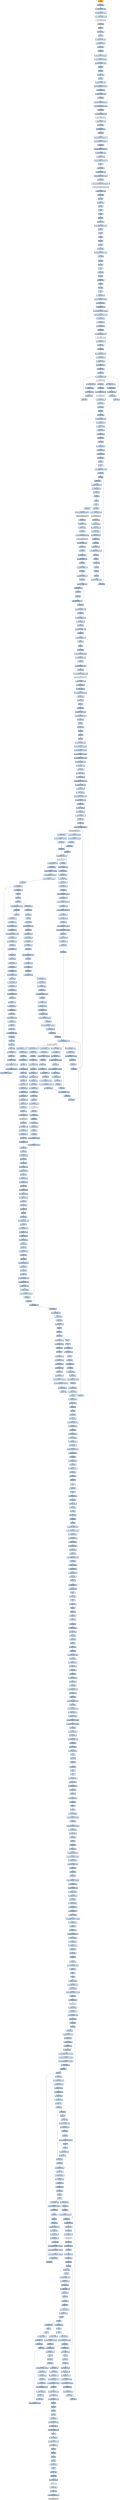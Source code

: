 digraph G {
node[shape=rectangle,style=filled,fillcolor=lightsteelblue,color=lightsteelblue]
bgcolor="transparent"
a0x00401140pushl_ebp[label="start\npushl %ebp",color="lightgrey",fillcolor="orange"];
a0x00401141movl_esp_ebp[label="0x00401141\nmovl %esp, %ebp"];
a0x00401143subl_0x18UINT8_esp[label="0x00401143\nsubl $0x18<UINT8>, %esp"];
a0x00401146movl_0x2UINT32_esp_[label="0x00401146\nmovl $0x2<UINT32>, (%esp)"];
a0x0040114dcall___set_app_type_msvcrt_dll[label="0x0040114d\ncall __set_app_type@msvcrt.dll"];
a__set_app_type_msvcrt_dll[label="__set_app_type@msvcrt.dll",color="lightgrey",fillcolor="lightgrey"];
a0x00401153call_0x00401020[label="0x00401153\ncall 0x00401020"];
a0x00401020pushl_ebp[label="0x00401020\npushl %ebp"];
a0x00401021movl_esp_ebp[label="0x00401021\nmovl %esp, %ebp"];
a0x00401023pushl_ebx[label="0x00401023\npushl %ebx"];
a0x00401024subl_0x34UINT8_esp[label="0x00401024\nsubl $0x34<UINT8>, %esp"];
a0x00401027movl_0x0041b03c_eax[label="0x00401027\nmovl 0x0041b03c, %eax"];
a0x0040102ctestl_eax_eax[label="0x0040102c\ntestl %eax, %eax"];
a0x0040102eje_0x0040104c[label="0x0040102e\nje 0x0040104c"];
a0x00401030movl_0x0UINT32_0x8esp_[label="0x00401030\nmovl $0x0<UINT32>, 0x8(%esp)"];
a0x00401038movl_0x2UINT32_0x4esp_[label="0x00401038\nmovl $0x2<UINT32>, 0x4(%esp)"];
a0x00401040movl_0x0UINT32_esp_[label="0x00401040\nmovl $0x0<UINT32>, (%esp)"];
a0x00401047call_eax[label="0x00401047\ncall %eax"];
a0x00406810pushl_ebp[label="0x00406810\npushl %ebp"];
a0x00406811movl_esp_ebp[label="0x00406811\nmovl %esp, %ebp"];
a0x00406813pushl_ebx[label="0x00406813\npushl %ebx"];
a0x00406814subl_0x14UINT8_esp[label="0x00406814\nsubl $0x14<UINT8>, %esp"];
a0x00406817movl__winmajor_msvcrt_dll_edx[label="0x00406817\nmovl _winmajor@msvcrt.dll, %edx"];
a0x0040681dmovl_0xcebp__eax[label="0x0040681d\nmovl 0xc(%ebp), %eax"];
a0x00406820cmpl_0x3UINT8_edx_[label="0x00406820\ncmpl $0x3<UINT8>, (%edx)"];
a0x00406823jbe_0x00406856[label="0x00406823\njbe 0x00406856"];
a0x00406856movl_0x1UINT32_0x0041c084[label="0x00406856\nmovl $0x1<UINT32>, 0x0041c084"];
a0x00406860movl_0x41b000UINT32_esp_[label="0x00406860\nmovl $0x41b000<UINT32>, (%esp)"];
a0x00406867call_0x00407ed4[label="0x00406867\ncall 0x00407ed4"];
a0x00407ed4jmp_LoadLibraryA_kernel32_dll[label="0x00407ed4\njmp LoadLibraryA@kernel32.dll"];
LoadLibraryA_kernel32_dll[label="LoadLibraryA@kernel32.dll",color="lightgrey",fillcolor="lightgrey"];
a0x0040686csubl_0x4UINT8_esp[label="0x0040686c\nsubl $0x4<UINT8>, %esp"];
a0x0040686ftestl_eax_eax[label="0x0040686f\ntestl %eax, %eax"];
a0x00406871movl_eax_0x0041c020[label="0x00406871\nmovl %eax, 0x0041c020"];
a0x00406876je_0x00406976[label="0x00406876\nje 0x00406976"];
a0x00406976movl_0x0UINT32_0x0041c064[label="0x00406976\nmovl $0x0<UINT32>, 0x0041c064"];
a0x00406980movl_0x0UINT32_0x0041c074[label="0x00406980\nmovl $0x0<UINT32>, 0x0041c074"];
a0x0040698ajmp_0x00406926[label="0x0040698a\njmp 0x00406926"];
a0x00406926movl_0x0UINT32_0x0041c020[label="0x00406926\nmovl $0x0<UINT32>, 0x0041c020"];
a0x00406930movl_0x1UINT32_eax[label="0x00406930\nmovl $0x1<UINT32>, %eax"];
a0x00406935movl__4ebp__ebx[label="0x00406935\nmovl -4(%ebp), %ebx"];
a0x00406938movl_0x0UINT32_0x0041c034[label="0x00406938\nmovl $0x0<UINT32>, 0x0041c034"];
a0x00406942leave_[label="0x00406942\nleave "];
a0x00406943ret_0xcUINT16[label="0x00406943\nret $0xc<UINT16>"];
a0x00401049subl_0xcUINT8_esp[label="0x00401049\nsubl $0xc<UINT8>, %esp"];
a0x0040104cmovl_0x401180UINT32_esp_[label="0x0040104c\nmovl $0x401180<UINT32>, (%esp)"];
a0x00401053call_0x00407e9c[label="0x00401053\ncall 0x00407e9c"];
a0x00407e9cjmp_SetUnhandledExceptionFilter_kernel32_dll[label="0x00407e9c\njmp SetUnhandledExceptionFilter@kernel32.dll"];
SetUnhandledExceptionFilter_kernel32_dll[label="SetUnhandledExceptionFilter@kernel32.dll",color="lightgrey",fillcolor="lightgrey"];
a0x00401058subl_0x4UINT8_esp[label="0x00401058\nsubl $0x4<UINT8>, %esp"];
a0x0040105bcall_0x00406990[label="0x0040105b\ncall 0x00406990"];
a0x00406990pushl_ebp[label="0x00406990\npushl %ebp"];
a0x00406991movl_esp_ebp[label="0x00406991\nmovl %esp, %ebp"];
a0x00406993pushl_ebx[label="0x00406993\npushl %ebx"];
a0x00406994pushfl_[label="0x00406994\npushfl "];
a0x00406995pushfl_[label="0x00406995\npushfl "];
a0x00406996popl_eax[label="0x00406996\npopl %eax"];
a0x00406997movl_eax_edx[label="0x00406997\nmovl %eax, %edx"];
a0x00406999xorl_0x200000UINT32_eax[label="0x00406999\nxorl $0x200000<UINT32>, %eax"];
a0x0040699epushl_eax[label="0x0040699e\npushl %eax"];
a0x0040699fpopfl_[label="0x0040699f\npopfl "];
a0x004069a0pushfl_[label="0x004069a0\npushfl "];
a0x004069a1popl_eax[label="0x004069a1\npopl %eax"];
a0x004069a2popfl_[label="0x004069a2\npopfl "];
a0x004069a3xorl_edx_eax[label="0x004069a3\nxorl %edx, %eax"];
a0x004069a5testl_0x200000UINT32_eax[label="0x004069a5\ntestl $0x200000<UINT32>, %eax"];
a0x004069aaje_0x00406a53[label="0x004069aa\nje 0x00406a53"];
a0x00406a53popl_ebx[label="0x00406a53\npopl %ebx"];
a0x00406a54popl_ebp[label="0x00406a54\npopl %ebp"];
a0x00406a55ret[label="0x00406a55\nret"];
a0x00401060call_0x00406f00[label="0x00401060\ncall 0x00406f00"];
a0x00406f00pushl_ebp[label="0x00406f00\npushl %ebp"];
a0x00406f01movl_esp_ebp[label="0x00406f01\nmovl %esp, %ebp"];
a0x00406f03fninit_[label="0x00406f03\nfninit "];
a0x00406f05popl_ebp[label="0x00406f05\npopl %ebp"];
a0x00406f06ret[label="0x00406f06\nret"];
a0x00401065leal__16ebp__eax[label="0x00401065\nleal -16(%ebp), %eax"];
a0x00401068movl_0x0UINT32__16ebp_[label="0x00401068\nmovl $0x0<UINT32>, -16(%ebp)"];
a0x0040106fmovl_eax_0x10esp_[label="0x0040106f\nmovl %eax, 0x10(%esp)"];
a0x00401073movl_0x00415080_eax[label="0x00401073\nmovl 0x00415080, %eax"];
a0x00401078movl_0x41c004UINT32_0x4esp_[label="0x00401078\nmovl $0x41c004<UINT32>, 0x4(%esp)"];
a0x00401080movl_0x41c000UINT32_esp_[label="0x00401080\nmovl $0x41c000<UINT32>, (%esp)"];
a0x00401087movl_eax_0xcesp_[label="0x00401087\nmovl %eax, 0xc(%esp)"];
a0x0040108bleal__12ebp__eax[label="0x0040108b\nleal -12(%ebp), %eax"];
a0x0040108emovl_eax_0x8esp_[label="0x0040108e\nmovl %eax, 0x8(%esp)"];
a0x00401092call_0x00407dec[label="0x00401092\ncall 0x00407dec"];
a0x00407decjmp___getmainargs_msvcrt_dll[label="0x00407dec\njmp __getmainargs@msvcrt.dll"];
a__getmainargs_msvcrt_dll[label="__getmainargs@msvcrt.dll",color="lightgrey",fillcolor="lightgrey"];
a0x00401097movl_0x0041c024_eax[label="0x00401097\nmovl 0x0041c024, %eax"];
a0x0040109ctestl_eax_eax[label="0x0040109c\ntestl %eax, %eax"];
a0x0040109ejne_0x004010f0[label="0x0040109e\njne 0x004010f0"];
a0x004010f0movl__iob_msvcrt_dll_ebx[label="0x004010f0\nmovl _iob@msvcrt.dll, %ebx"];
a0x004010f6movl_eax_0x00415084[label="0x004010f6\nmovl %eax, 0x00415084"];
a0x004010fbmovl_eax_0x4esp_[label="0x004010fb\nmovl %eax, 0x4(%esp)"];
a0x004010ffmovl_0x10ebx__eax[label="0x004010ff\nmovl 0x10(%ebx), %eax"];
a0x00401102movl_eax_esp_[label="0x00401102\nmovl %eax, (%esp)"];
a0x00401105call_0x00407e0c[label="0x00401105\ncall 0x00407e0c"];
a0x00407e0cjmp__setmode_msvcrt_dll[label="0x00407e0c\njmp _setmode@msvcrt.dll"];
a_setmode_msvcrt_dll[label="_setmode@msvcrt.dll",color="lightgrey",fillcolor="lightgrey"];
a0x0040110amovl_0x0041c024_eax[label="0x0040110a\nmovl 0x0041c024, %eax"];
a0x0040110fmovl_eax_0x4esp_[label="0x0040110f\nmovl %eax, 0x4(%esp)"];
a0x00401113movl_0x30ebx__eax[label="0x00401113\nmovl 0x30(%ebx), %eax"];
a0x00401116movl_eax_esp_[label="0x00401116\nmovl %eax, (%esp)"];
a0x00401119call_0x00407e0c[label="0x00401119\ncall 0x00407e0c"];
a0x0040111emovl_0x0041c024_eax[label="0x0040111e\nmovl 0x0041c024, %eax"];
a0x00401123movl_eax_0x4esp_[label="0x00401123\nmovl %eax, 0x4(%esp)"];
a0x00401127movl_0x50ebx__eax[label="0x00401127\nmovl 0x50(%ebx), %eax"];
a0x0040112amovl_eax_esp_[label="0x0040112a\nmovl %eax, (%esp)"];
a0x0040112dcall_0x00407e0c[label="0x0040112d\ncall 0x00407e0c"];
a0x00401132jmp_0x004010a0[label="0x00401132\njmp 0x004010a0"];
a0x004010a0call_0x00407df4[label="0x004010a0\ncall 0x00407df4"];
a0x00407df4jmp___p__fmode_msvcrt_dll[label="0x00407df4\njmp __p__fmode@msvcrt.dll"];
a__p__fmode_msvcrt_dll[label="__p__fmode@msvcrt.dll",color="lightgrey",fillcolor="lightgrey"];
a0x004010a5movl_0x00415084_edx[label="0x004010a5\nmovl 0x00415084, %edx"];
a0x004010abmovl_edx_eax_[label="0x004010ab\nmovl %edx, (%eax)"];
a0x004010adcall_0x00406bb0[label="0x004010ad\ncall 0x00406bb0"];
a0x00406bb0pushl_ebp[label="0x00406bb0\npushl %ebp"];
a0x00406bb1movl_esp_ebp[label="0x00406bb1\nmovl %esp, %ebp"];
a0x00406bb3subl_0x38UINT8_esp[label="0x00406bb3\nsubl $0x38<UINT8>, %esp"];
a0x00406bb6movl_0x0041c02c_eax[label="0x00406bb6\nmovl 0x0041c02c, %eax"];
a0x00406bbbmovl_ebx__12ebp_[label="0x00406bbb\nmovl %ebx, -12(%ebp)"];
a0x00406bbemovl_esi__8ebp_[label="0x00406bbe\nmovl %esi, -8(%ebp)"];
a0x00406bc1movl_edi__4ebp_[label="0x00406bc1\nmovl %edi, -4(%ebp)"];
a0x00406bc4testl_eax_eax[label="0x00406bc4\ntestl %eax, %eax"];
a0x00406bc6je_0x00406bd5[label="0x00406bc6\nje 0x00406bd5"];
a0x00406bc8movl__12ebp__ebx[label="0x00406bc8\nmovl -12(%ebp), %ebx"];
a0x00406bcbmovl__8ebp__esi[label="0x00406bcb\nmovl -8(%ebp), %esi"];
a0x00406bcemovl__4ebp__edi[label="0x00406bce\nmovl -4(%ebp), %edi"];
a0x00406bd1movl_ebp_esp[label="0x00406bd1\nmovl %ebp, %esp"];
a0x00406bd3popl_ebp[label="0x00406bd3\npopl %ebp"];
a0x00406bd4ret[label="0x00406bd4\nret"];
a0x004010b2andl_0xfffffff0UINT8_esp[label="0x004010b2\nandl $0xfffffff0<UINT8>, %esp"];
a0x004010b5call_0x00406de0[label="0x004010b5\ncall 0x00406de0"];
a0x00406de0pushl_ebp[label="0x00406de0\npushl %ebp"];
a0x00406de1movl_esp_ebp[label="0x00406de1\nmovl %esp, %ebp"];
a0x00406de3subl_0x8UINT8_esp[label="0x00406de3\nsubl $0x8<UINT8>, %esp"];
a0x00406de6movl_0x0041c030_ecx[label="0x00406de6\nmovl 0x0041c030, %ecx"];
a0x00406dectestl_ecx_ecx[label="0x00406dec\ntestl %ecx, %ecx"];
a0x00406deeje_0x00406df2[label="0x00406dee\nje 0x00406df2"];
a0x00406df0leave_[label="0x00406df0\nleave "];
a0x00406df1ret[label="0x00406df1\nret"];
a0x004010bacall_0x00407dfc[label="0x004010ba\ncall 0x00407dfc"];
a0x00407dfcjmp___p__environ_msvcrt_dll[label="0x00407dfc\njmp __p__environ@msvcrt.dll"];
a__p__environ_msvcrt_dll[label="__p__environ@msvcrt.dll",color="lightgrey",fillcolor="lightgrey"];
a0x004010bfmovl_eax__eax[label="0x004010bf\nmovl (%eax), %eax"];
a0x004010c1movl_eax_0x8esp_[label="0x004010c1\nmovl %eax, 0x8(%esp)"];
a0x004010c5movl_0x0041c004_eax[label="0x004010c5\nmovl 0x0041c004, %eax"];
a0x004010camovl_eax_0x4esp_[label="0x004010ca\nmovl %eax, 0x4(%esp)"];
a0x004010cemovl_0x0041c000_eax[label="0x004010ce\nmovl 0x0041c000, %eax"];
a0x004010d3movl_eax_esp_[label="0x004010d3\nmovl %eax, (%esp)"];
a0x004010d6call_0x00406e00[label="0x004010d6\ncall 0x00406e00"];
a0x00406e00leal_0x4esp__ecx[label="0x00406e00\nleal 0x4(%esp), %ecx"];
a0x00406e04andl_0xfffffff0UINT8_esp[label="0x00406e04\nandl $0xfffffff0<UINT8>, %esp"];
a0x00406e07pushl__4ecx_[label="0x00406e07\npushl -4(%ecx)"];
a0x00406e0apushl_ebp[label="0x00406e0a\npushl %ebp"];
a0x00406e0bmovl_esp_ebp[label="0x00406e0b\nmovl %esp, %ebp"];
a0x00406e0dpushl_esi[label="0x00406e0d\npushl %esi"];
a0x00406e0epushl_ebx[label="0x00406e0e\npushl %ebx"];
a0x00406e0fpushl_ecx[label="0x00406e0f\npushl %ecx"];
a0x00406e10subl_0x6cUINT8_esp[label="0x00406e10\nsubl $0x6c<UINT8>, %esp"];
a0x00406e13call_0x00406de0[label="0x00406e13\ncall 0x00406de0"];
a0x00406e18call_0x00407f0c[label="0x00406e18\ncall 0x00407f0c"];
a0x00407f0cjmp_GetCommandLineA_kernel32_dll[label="0x00407f0c\njmp GetCommandLineA@kernel32.dll"];
GetCommandLineA_kernel32_dll[label="GetCommandLineA@kernel32.dll",color="lightgrey",fillcolor="lightgrey"];
a0x00406e1dmovl_eax_ebx[label="0x00406e1d\nmovl %eax, %ebx"];
a0x00406e1fleal__92ebp__eax[label="0x00406e1f\nleal -92(%ebp), %eax"];
a0x00406e22movl_eax_esp_[label="0x00406e22\nmovl %eax, (%esp)"];
a0x00406e25call_0x00407f14[label="0x00406e25\ncall 0x00407f14"];
a0x00407f14jmp_GetStartupInfoA_kernel32_dll[label="0x00407f14\njmp GetStartupInfoA@kernel32.dll"];
GetStartupInfoA_kernel32_dll[label="GetStartupInfoA@kernel32.dll",color="lightgrey",fillcolor="lightgrey"];
a0x00406e2asubl_0x4UINT8_esp[label="0x00406e2a\nsubl $0x4<UINT8>, %esp"];
a0x00406e2dtestl_ebx_ebx[label="0x00406e2d\ntestl %ebx, %ebx"];
a0x00406e2fjne_0x00406e36[label="0x00406e2f\njne 0x00406e36"];
a0x00406e36movzbl_ebx__edx[label="0x00406e36\nmovzbl (%ebx), %edx"];
a0x00406e39cmpb_0x9UINT8_dl[label="0x00406e39\ncmpb $0x9<UINT8>, %dl"];
a0x00406e3cje_0x00406e33[label="0x00406e3c\nje 0x00406e33"];
a0x00406e3ecmpb_0x20UINT8_dl[label="0x00406e3e\ncmpb $0x20<UINT8>, %dl"];
a0x00406e41je_0x00406e33[label="0x00406e41\nje 0x00406e33"];
a0x00406e43cmpb_0x22UINT8_dl[label="0x00406e43\ncmpb $0x22<UINT8>, %dl"];
a0x00406e46je_0x00406ed0[label="0x00406e46\nje 0x00406ed0"];
a0x00406ed0addl_0x1UINT8_ebx[label="0x00406ed0\naddl $0x1<UINT8>, %ebx"];
a0x00406ed3movzbl_ebx__eax[label="0x00406ed3\nmovzbl (%ebx), %eax"];
a0x00406ed6testb_al_al[label="0x00406ed6\ntestb %al, %al"];
a0x00406ed8je_0x00406ede[label="0x00406ed8\nje 0x00406ede"];
a0x00406edacmpb_0x22UINT8_al[label="0x00406eda\ncmpb $0x22<UINT8>, %al"];
a0x00406edcjne_0x00406ed0[label="0x00406edc\njne 0x00406ed0"];
a0x00406edecmpb_0x22UINT8_al[label="0x00406ede\ncmpb $0x22<UINT8>, %al"];
a0x00406ee0jne_0x00406e74[label="0x00406ee0\njne 0x00406e74"];
a0x00406ee2addl_0x1UINT8_ebx[label="0x00406ee2\naddl $0x1<UINT8>, %ebx"];
a0x00406ee5movzbl_ebx__eax[label="0x00406ee5\nmovzbl (%ebx), %eax"];
a0x00406ee8jmp_0x00406e74[label="0x00406ee8\njmp 0x00406e74"];
a0x00406e74cmpb_0x20UINT8_al[label="0x00406e74\ncmpb $0x20<UINT8>, %al"];
a0x00406e76jne_0x00406eea[label="0x00406e76\njne 0x00406eea"];
a0x00406eeacmpb_0x9UINT8_al[label="0x00406eea\ncmpb $0x9<UINT8>, %al"];
a0x00406eecje_0x00406e78[label="0x00406eec\nje 0x00406e78"];
a0x00406eeenop_[label="0x00406eee\nnop "];
a0x00406ef0jmp_0x00406e86[label="0x00406ef0\njmp 0x00406e86"];
a0x00406e86testb_0x1UINT8__48ebp_[label="0x00406e86\ntestb $0x1<UINT8>, -48(%ebp)"];
a0x00406e8amovl_0xaUINT32_esi[label="0x00406e8a\nmovl $0xa<UINT32>, %esi"];
a0x00406e8fje_0x00406e95[label="0x00406e8f\nje 0x00406e95"];
a0x00406e95movl_0x0UINT32_esp_[label="0x00406e95\nmovl $0x0<UINT32>, (%esp)"];
a0x00406e9ccall_0x00407eac[label="0x00406e9c\ncall 0x00407eac"];
a0x00407eacjmp_GetModuleHandleA_kernel32_dll[label="0x00407eac\njmp GetModuleHandleA@kernel32.dll"];
GetModuleHandleA_kernel32_dll[label="GetModuleHandleA@kernel32.dll",color="lightgrey",fillcolor="lightgrey"];
a0x00406ea1subl_0x4UINT8_esp[label="0x00406ea1\nsubl $0x4<UINT8>, %esp"];
a0x00406ea4movl_esi_0xcesp_[label="0x00406ea4\nmovl %esi, 0xc(%esp)"];
a0x00406ea8movl_ebx_0x8esp_[label="0x00406ea8\nmovl %ebx, 0x8(%esp)"];
a0x00406eacmovl_0x0UINT32_0x4esp_[label="0x00406eac\nmovl $0x0<UINT32>, 0x4(%esp)"];
a0x00406eb4movl_eax_esp_[label="0x00406eb4\nmovl %eax, (%esp)"];
a0x00406eb7call_0x004015c4[label="0x00406eb7\ncall 0x004015c4"];
a0x004015c4pushl_ebp[label="0x004015c4\npushl %ebp"];
a0x004015c5movl_esp_ebp[label="0x004015c5\nmovl %esp, %ebp"];
a0x004015c7subl_0x28UINT8_esp[label="0x004015c7\nsubl $0x28<UINT8>, %esp"];
a0x004015camovl_0x0UINT32_esp_[label="0x004015ca\nmovl $0x0<UINT32>, (%esp)"];
a0x004015d1call_0x00401381[label="0x004015d1\ncall 0x00401381"];
a0x00401381pushl_ebp[label="0x00401381\npushl %ebp"];
a0x00401382movl_esp_ebp[label="0x00401382\nmovl %esp, %ebp"];
a0x00401384pushl_edi[label="0x00401384\npushl %edi"];
a0x00401385pushl_esi[label="0x00401385\npushl %esi"];
a0x00401386pushl_ebx[label="0x00401386\npushl %ebx"];
a0x00401387subl_0x7cUINT8_esp[label="0x00401387\nsubl $0x7c<UINT8>, %esp"];
a0x0040138amovl_0x0UINT32__96ebp_[label="0x0040138a\nmovl $0x0<UINT32>, -96(%ebp)"];
a0x00401391movl_0x0UINT32__92ebp_[label="0x00401391\nmovl $0x0<UINT32>, -92(%ebp)"];
a0x00401398movw_0x0UINT16__86ebp_[label="0x00401398\nmovw $0x0<UINT16>, -86(%ebp)"];
a0x0040139emovl_0x40b060UINT32_eax[label="0x0040139e\nmovl $0x40b060<UINT32>, %eax"];
a0x004013a3addl_0x10UINT8_eax[label="0x004013a3\naddl $0x10<UINT8>, %eax"];
a0x004013a6movl_0x4eax__edx[label="0x004013a6\nmovl 0x4(%eax), %edx"];
a0x004013a9movl_eax__eax[label="0x004013a9\nmovl (%eax), %eax"];
a0x004013abmovl_eax__96ebp_[label="0x004013ab\nmovl %eax, -96(%ebp)"];
a0x004013aemovl_edx__92ebp_[label="0x004013ae\nmovl %edx, -92(%ebp)"];
a0x004013b1movl_0x40b060UINT32_eax[label="0x004013b1\nmovl $0x40b060<UINT32>, %eax"];
a0x004013b6addl_0x1eUINT8_eax[label="0x004013b6\naddl $0x1e<UINT8>, %eax"];
a0x004013b9movzwl_eax__eax[label="0x004013b9\nmovzwl (%eax), %eax"];
a0x004013bcmovw_ax__86ebp_[label="0x004013bc\nmovw %ax, -86(%ebp)"];
a0x004013c0movl_0x40b060UINT32_eax[label="0x004013c0\nmovl $0x40b060<UINT32>, %eax"];
a0x004013c5addl_0x18UINT8_eax[label="0x004013c5\naddl $0x18<UINT8>, %eax"];
a0x004013c8movl_eax__eax[label="0x004013c8\nmovl (%eax), %eax"];
a0x004013camovl_eax__84ebp_[label="0x004013ca\nmovl %eax, -84(%ebp)"];
a0x004013cdmovl__84ebp__eax[label="0x004013cd\nmovl -84(%ebp), %eax"];
a0x004013d0shll_0x3UINT8_eax[label="0x004013d0\nshll $0x3<UINT8>, %eax"];
a0x004013d3movl_eax_ebx[label="0x004013d3\nmovl %eax, %ebx"];
a0x004013d5call_0x00407ebc[label="0x004013d5\ncall 0x00407ebc"];
a0x00407ebcjmp_GetProcessHeap_kernel32_dll[label="0x00407ebc\njmp GetProcessHeap@kernel32.dll"];
GetProcessHeap_kernel32_dll[label="GetProcessHeap@kernel32.dll",color="lightgrey",fillcolor="lightgrey"];
a0x004013damovl_ebx_0x8esp_[label="0x004013da\nmovl %ebx, 0x8(%esp)"];
a0x004013demovl_0x0UINT32_0x4esp_[label="0x004013de\nmovl $0x0<UINT32>, 0x4(%esp)"];
a0x004013e6movl_eax_esp_[label="0x004013e6\nmovl %eax, (%esp)"];
a0x004013e9call_0x00407ec4[label="0x004013e9\ncall 0x00407ec4"];
a0x00407ec4jmp_HeapAlloc_kernel32_dll[label="0x00407ec4\njmp HeapAlloc@kernel32.dll"];
HeapAlloc_kernel32_dll[label="HeapAlloc@kernel32.dll",color="lightgrey",fillcolor="lightgrey"];
a0x004013eesubl_0xcUINT8_esp[label="0x004013ee\nsubl $0xc<UINT8>, %esp"];
a0x004013f1movl_eax__80ebp_[label="0x004013f1\nmovl %eax, -80(%ebp)"];
a0x004013f4movl_0x8UINT32__76ebp_[label="0x004013f4\nmovl $0x8<UINT32>, -76(%ebp)"];
a0x004013fbmovl_0x0UINT32__48ebp_[label="0x004013fb\nmovl $0x0<UINT32>, -48(%ebp)"];
a0x00401402movl_0x0UINT32__44ebp_[label="0x00401402\nmovl $0x0<UINT32>, -44(%ebp)"];
a0x00401409jmp_0x00401483[label="0x00401409\njmp 0x00401483"];
a0x00401483movl__48ebp__eax[label="0x00401483\nmovl -48(%ebp), %eax"];
a0x00401486cmpl__84ebp__eax[label="0x00401486\ncmpl -84(%ebp), %eax"];
a0x00401489setl_al[label="0x00401489\nsetl %al"];
a0x0040148ctestb_al_al[label="0x0040148c\ntestb %al, %al"];
a0x0040148ejne_0x0040140b[label="0x0040148e\njne 0x0040140b"];
a0x0040140bcmpl_0x2UINT8__44ebp_[label="0x0040140b\ncmpl $0x2<UINT8>, -44(%ebp)"];
a0x0040140fjne_0x00401414[label="0x0040140f\njne 0x00401414"];
a0x00401414movl__80ebp__eax[label="0x00401414\nmovl -80(%ebp), %eax"];
a0x00401417movl__48ebp__edx[label="0x00401417\nmovl -48(%ebp), %edx"];
a0x0040141ashll_0x3UINT8_edx[label="0x0040141a\nshll $0x3<UINT8>, %edx"];
a0x0040141dleal_eaxedx__ecx[label="0x0040141d\nleal (%eax,%edx), %ecx"];
a0x00401420movl_0x40b060UINT32_eax[label="0x00401420\nmovl $0x40b060<UINT32>, %eax"];
a0x00401425movl__44ebp__edx[label="0x00401425\nmovl -44(%ebp), %edx"];
a0x00401428shll_0x3UINT8_edx[label="0x00401428\nshll $0x3<UINT8>, %edx"];
a0x0040142baddl_edx_eax[label="0x0040142b\naddl %edx, %eax"];
a0x0040142dmovl_0x4eax__edx[label="0x0040142d\nmovl 0x4(%eax), %edx"];
a0x00401430movl_eax__eax[label="0x00401430\nmovl (%eax), %eax"];
a0x00401432movl_eax_ecx_[label="0x00401432\nmovl %eax, (%ecx)"];
a0x00401434movl_edx_0x4ecx_[label="0x00401434\nmovl %edx, 0x4(%ecx)"];
a0x00401437movl__80ebp__eax[label="0x00401437\nmovl -80(%ebp), %eax"];
a0x0040143amovl__48ebp__edx[label="0x0040143a\nmovl -48(%ebp), %edx"];
a0x0040143dshll_0x3UINT8_edx[label="0x0040143d\nshll $0x3<UINT8>, %edx"];
a0x00401440addl_edx_eax[label="0x00401440\naddl %edx, %eax"];
a0x00401442movl_eax__108ebp_[label="0x00401442\nmovl %eax, -108(%ebp)"];
a0x00401445movl__80ebp__eax[label="0x00401445\nmovl -80(%ebp), %eax"];
a0x00401448movl__48ebp__edx[label="0x00401448\nmovl -48(%ebp), %edx"];
a0x0040144bshll_0x3UINT8_edx[label="0x0040144b\nshll $0x3<UINT8>, %edx"];
a0x0040144eaddl_edx_eax[label="0x0040144e\naddl %edx, %eax"];
a0x00401450movl_eax__ecx[label="0x00401450\nmovl (%eax), %ecx"];
a0x00401452movl_0x4eax__ebx[label="0x00401452\nmovl 0x4(%eax), %ebx"];
a0x00401455movl__48ebp__eax[label="0x00401455\nmovl -48(%ebp), %eax"];
a0x00401458movl_eax_edx[label="0x00401458\nmovl %eax, %edx"];
a0x0040145asarl_0x1fUINT8_edx[label="0x0040145a\nsarl $0x1f<UINT8>, %edx"];
a0x0040145didivl__76ebp__eax[label="0x0040145d\nidivl -76(%ebp), %eax"];
a0x00401460movl_edx_eax[label="0x00401460\nmovl %edx, %eax"];
a0x00401462movl_eax_edx[label="0x00401462\nmovl %eax, %edx"];
a0x00401464sarl_0x1fUINT8_edx[label="0x00401464\nsarl $0x1f<UINT8>, %edx"];
a0x00401467movl_ecx_esi[label="0x00401467\nmovl %ecx, %esi"];
a0x00401469xorl_eax_esi[label="0x00401469\nxorl %eax, %esi"];
a0x0040146bmovl_ebx_edi[label="0x0040146b\nmovl %ebx, %edi"];
a0x0040146dxorl_edx_edi[label="0x0040146d\nxorl %edx, %edi"];
a0x0040146fmovl__108ebp__eax[label="0x0040146f\nmovl -108(%ebp), %eax"];
a0x00401472movl_esi_eax_[label="0x00401472\nmovl %esi, (%eax)"];
a0x00401474movl_edi_0x4eax_[label="0x00401474\nmovl %edi, 0x4(%eax)"];
a0x00401477addl_0x1UINT8__76ebp_[label="0x00401477\naddl $0x1<UINT8>, -76(%ebp)"];
a0x0040147baddl_0x1UINT8__48ebp_[label="0x0040147b\naddl $0x1<UINT8>, -48(%ebp)"];
a0x0040147faddl_0x1UINT8__44ebp_[label="0x0040147f\naddl $0x1<UINT8>, -44(%ebp)"];
a0x00401411shll__44ebp_[label="0x00401411\nshll -44(%ebp)"];
a0x00401494movl__80ebp__eax[label="0x00401494\nmovl -80(%ebp), %eax"];
a0x00401497movl_eax_esp_[label="0x00401497\nmovl %eax, (%esp)"];
a0x0040149acall_0x0040195f[label="0x0040149a\ncall 0x0040195f"];
a0x0040195fpushl_ebp[label="0x0040195f\npushl %ebp"];
a0x00401960movl_esp_ebp[label="0x00401960\nmovl %esp, %ebp"];
a0x00401962subl_0x38UINT8_esp[label="0x00401962\nsubl $0x38<UINT8>, %esp"];
a0x00401965jmp_0x00401d45[label="0x00401965\njmp 0x00401d45"];
a0x00401d45movl_0x8ebp__eax[label="0x00401d45\nmovl 0x8(%ebp), %eax"];
a0x00401d48movl_eax__36ebp_[label="0x00401d48\nmovl %eax, -36(%ebp)"];
a0x00401d4bmovl__36ebp__eax[label="0x00401d4b\nmovl -36(%ebp), %eax"];
a0x00401d4emovzwl_eax__eax[label="0x00401d4e\nmovzwl (%eax), %eax"];
a0x00401d51jmp_0x00401fb3[label="0x00401d51\njmp 0x00401fb3"];
a0x00401fb3cmpw_0x5a4dUINT16_ax[label="0x00401fb3\ncmpw $0x5a4d<UINT16>, %ax"];
a0x00401fb7je_0x00401fc0[label="0x00401fb7\nje 0x00401fc0"];
a0x00401fc0movl_0x8ebp__edx[label="0x00401fc0\nmovl 0x8(%ebp), %edx"];
a0x00401fc3movl__36ebp__eax[label="0x00401fc3\nmovl -36(%ebp), %eax"];
a0x00401fc6jmp_0x00401f33[label="0x00401fc6\njmp 0x00401f33"];
a0x00401f33movl_0x3ceax__eax[label="0x00401f33\nmovl 0x3c(%eax), %eax"];
a0x00401f36leal_edxeax__eax[label="0x00401f36\nleal (%edx,%eax), %eax"];
a0x00401f39movl_eax__32ebp_[label="0x00401f39\nmovl %eax, -32(%ebp)"];
a0x00401f3cmovl__32ebp__eax[label="0x00401f3c\nmovl -32(%ebp), %eax"];
a0x00401f3fmovl_eax__eax[label="0x00401f3f\nmovl (%eax), %eax"];
a0x00401f41cmpl_0x4550UINT32_eax[label="0x00401f41\ncmpl $0x4550<UINT32>, %eax"];
a0x00401f46je_0x00401871[label="0x00401f46\nje 0x00401871"];
a0x00401871movl__32ebp__eax[label="0x00401871\nmovl -32(%ebp), %eax"];
a0x00401874movl_0x50eax__edx[label="0x00401874\nmovl 0x50(%eax), %edx"];
a0x00401877movl__32ebp__eax[label="0x00401877\nmovl -32(%ebp), %eax"];
a0x0040187amovl_0x34eax__eax[label="0x0040187a\nmovl 0x34(%eax), %eax"];
a0x0040187dmovl_0x4UINT32_0xcesp_[label="0x0040187d\nmovl $0x4<UINT32>, 0xc(%esp)"];
a0x00401885jmp_0x0040245e[label="0x00401885\njmp 0x0040245e"];
a0x0040245emovl_0x2000UINT32_0x8esp_[label="0x0040245e\nmovl $0x2000<UINT32>, 0x8(%esp)"];
a0x00402466movl_edx_0x4esp_[label="0x00402466\nmovl %edx, 0x4(%esp)"];
a0x0040246amovl_eax_esp_[label="0x0040246a\nmovl %eax, (%esp)"];
a0x0040246dcall_0x00407ee4[label="0x0040246d\ncall 0x00407ee4"];
a0x00407ee4jmp_VirtualAlloc_kernel32_dll[label="0x00407ee4\njmp VirtualAlloc@kernel32.dll"];
VirtualAlloc_kernel32_dll[label="VirtualAlloc@kernel32.dll",color="lightgrey",fillcolor="lightgrey"];
a0x00402472subl_0x10UINT8_esp[label="0x00402472\nsubl $0x10<UINT8>, %esp"];
a0x00402475movl_eax__28ebp_[label="0x00402475\nmovl %eax, -28(%ebp)"];
a0x00402478cmpl_0x0UINT8__28ebp_[label="0x00402478\ncmpl $0x0<UINT8>, -28(%ebp)"];
a0x0040247cjne_0x00401934[label="0x0040247c\njne 0x00401934"];
a0x00402482jmp_0x004019b6[label="0x00402482\njmp 0x004019b6"];
a0x004019b6movl__32ebp__eax[label="0x004019b6\nmovl -32(%ebp), %eax"];
a0x004019b9movl_0x50eax__eax[label="0x004019b9\nmovl 0x50(%eax), %eax"];
a0x004019bcjmp_0x00401b6a[label="0x004019bc\njmp 0x00401b6a"];
a0x00401b6amovl_0x4UINT32_0xcesp_[label="0x00401b6a\nmovl $0x4<UINT32>, 0xc(%esp)"];
a0x00401b72movl_0x2000UINT32_0x8esp_[label="0x00401b72\nmovl $0x2000<UINT32>, 0x8(%esp)"];
a0x00401b7amovl_eax_0x4esp_[label="0x00401b7a\nmovl %eax, 0x4(%esp)"];
a0x00401b7emovl_0x0UINT32_esp_[label="0x00401b7e\nmovl $0x0<UINT32>, (%esp)"];
a0x00401b85jmp_0x00402065[label="0x00401b85\njmp 0x00402065"];
a0x00402065call_0x00407ee4[label="0x00402065\ncall 0x00407ee4"];
a0x0040206asubl_0x10UINT8_esp[label="0x0040206a\nsubl $0x10<UINT8>, %esp"];
a0x0040206dmovl_eax__28ebp_[label="0x0040206d\nmovl %eax, -28(%ebp)"];
a0x00402070cmpl_0x0UINT8__28ebp_[label="0x00402070\ncmpl $0x0<UINT8>, -28(%ebp)"];
a0x00402074jmp_0x00401928[label="0x00402074\njmp 0x00401928"];
a0x00401928jne_0x00401934[label="0x00401928\njne 0x00401934"];
a0x00401934call_0x00407ebc[label="0x00401934\ncall 0x00407ebc"];
a0x00401939movl_0x14UINT32_0x8esp_[label="0x00401939\nmovl $0x14<UINT32>, 0x8(%esp)"];
a0x00401941movl_0x0UINT32_0x4esp_[label="0x00401941\nmovl $0x0<UINT32>, 0x4(%esp)"];
a0x00401949jmp_0x00402361[label="0x00401949\njmp 0x00402361"];
a0x00402361movl_eax_esp_[label="0x00402361\nmovl %eax, (%esp)"];
a0x00402364call_0x00407ec4[label="0x00402364\ncall 0x00407ec4"];
a0x00402369jmp_0x00402370[label="0x00402369\njmp 0x00402370"];
a0x00402370subl_0xcUINT8_esp[label="0x00402370\nsubl $0xc<UINT8>, %esp"];
a0x00402373movl_eax__40ebp_[label="0x00402373\nmovl %eax, -40(%ebp)"];
a0x00402376movl__40ebp__eax[label="0x00402376\nmovl -40(%ebp), %eax"];
a0x00402379movl__28ebp__edx[label="0x00402379\nmovl -28(%ebp), %edx"];
a0x0040237cmovl_edx_0x4eax_[label="0x0040237c\nmovl %edx, 0x4(%eax)"];
a0x0040237fmovl__40ebp__eax[label="0x0040237f\nmovl -40(%ebp), %eax"];
a0x00402382jmp_0x00401e60[label="0x00402382\njmp 0x00401e60"];
a0x00401e60movl_0x0UINT32_0xceax_[label="0x00401e60\nmovl $0x0<UINT32>, 0xc(%eax)"];
a0x00401e67movl__40ebp__eax[label="0x00401e67\nmovl -40(%ebp), %eax"];
a0x00401e6amovl_0x0UINT32_0x8eax_[label="0x00401e6a\nmovl $0x0<UINT32>, 0x8(%eax)"];
a0x00401e71movl__40ebp__eax[label="0x00401e71\nmovl -40(%ebp), %eax"];
a0x00401e74movl_0x0UINT32_0x10eax_[label="0x00401e74\nmovl $0x0<UINT32>, 0x10(%eax)"];
a0x00401e7bmovl__32ebp__eax[label="0x00401e7b\nmovl -32(%ebp), %eax"];
a0x00401e7emovl_0x50eax__eax[label="0x00401e7e\nmovl 0x50(%eax), %eax"];
a0x00401e81jmp_0x00402387[label="0x00401e81\njmp 0x00402387"];
a0x00402387movl_0x4UINT32_0xcesp_[label="0x00402387\nmovl $0x4<UINT32>, 0xc(%esp)"];
a0x0040238fmovl_0x1000UINT32_0x8esp_[label="0x0040238f\nmovl $0x1000<UINT32>, 0x8(%esp)"];
a0x00402397jmp_0x00401bc1[label="0x00402397\njmp 0x00401bc1"];
a0x00401bc1movl_eax_0x4esp_[label="0x00401bc1\nmovl %eax, 0x4(%esp)"];
a0x00401bc5movl__28ebp__eax[label="0x00401bc5\nmovl -28(%ebp), %eax"];
a0x00401bc8movl_eax_esp_[label="0x00401bc8\nmovl %eax, (%esp)"];
a0x00401bcbcall_0x00407ee4[label="0x00401bcb\ncall 0x00407ee4"];
a0x00401bd0subl_0x10UINT8_esp[label="0x00401bd0\nsubl $0x10<UINT8>, %esp"];
a0x00401bd3movl__32ebp__eax[label="0x00401bd3\nmovl -32(%ebp), %eax"];
a0x00401bd6movl_0x54eax__eax[label="0x00401bd6\nmovl 0x54(%eax), %eax"];
a0x00401bd9movl_0x4UINT32_0xcesp_[label="0x00401bd9\nmovl $0x4<UINT32>, 0xc(%esp)"];
a0x00401be1jmp_0x004022db[label="0x00401be1\njmp 0x004022db"];
a0x004022dbmovl_0x1000UINT32_0x8esp_[label="0x004022db\nmovl $0x1000<UINT32>, 0x8(%esp)"];
a0x004022e3movl_eax_0x4esp_[label="0x004022e3\nmovl %eax, 0x4(%esp)"];
a0x004022e7movl__28ebp__eax[label="0x004022e7\nmovl -28(%ebp), %eax"];
a0x004022eamovl_eax_esp_[label="0x004022ea\nmovl %eax, (%esp)"];
a0x004022edjmp_0x0040225a[label="0x004022ed\njmp 0x0040225a"];
a0x0040225acall_0x00407ee4[label="0x0040225a\ncall 0x00407ee4"];
a0x0040225fsubl_0x10UINT8_esp[label="0x0040225f\nsubl $0x10<UINT8>, %esp"];
a0x00402262movl_eax__24ebp_[label="0x00402262\nmovl %eax, -24(%ebp)"];
a0x00402265jmp_0x004020ee[label="0x00402265\njmp 0x004020ee"];
a0x004020eemovl__36ebp__eax[label="0x004020ee\nmovl -36(%ebp), %eax"];
a0x004020f1jmp_0x00402272[label="0x004020f1\njmp 0x00402272"];
a0x00402272movl_0x3ceax__eax[label="0x00402272\nmovl 0x3c(%eax), %eax"];
a0x00402275movl_eax_edx[label="0x00402275\nmovl %eax, %edx"];
a0x00402277movl__32ebp__eax[label="0x00402277\nmovl -32(%ebp), %eax"];
a0x0040227ajmp_0x0040222a[label="0x0040227a\njmp 0x0040222a"];
a0x0040222amovl_0x54eax__eax[label="0x0040222a\nmovl 0x54(%eax), %eax"];
a0x0040222dleal_edxeax__eax[label="0x0040222d\nleal (%edx,%eax), %eax"];
a0x00402230movl_eax_0x8esp_[label="0x00402230\nmovl %eax, 0x8(%esp)"];
a0x00402234movl__36ebp__eax[label="0x00402234\nmovl -36(%ebp), %eax"];
a0x00402237movl_eax_0x4esp_[label="0x00402237\nmovl %eax, 0x4(%esp)"];
a0x0040223bmovl__24ebp__eax[label="0x0040223b\nmovl -24(%ebp), %eax"];
a0x0040223emovl_eax_esp_[label="0x0040223e\nmovl %eax, (%esp)"];
a0x00402241call_0x00407e34[label="0x00402241\ncall 0x00407e34"];
a0x00407e34jmp_memcpy_msvcrt_dll[label="0x00407e34\njmp memcpy@msvcrt.dll"];
memcpy_msvcrt_dll[label="memcpy@msvcrt.dll",color="lightgrey",fillcolor="lightgrey"];
a0x00402246jmp_0x0040209a[label="0x00402246\njmp 0x0040209a"];
a0x0040209amovl__24ebp__edx[label="0x0040209a\nmovl -24(%ebp), %edx"];
a0x0040209dmovl__36ebp__eax[label="0x0040209d\nmovl -36(%ebp), %eax"];
a0x004020a0movl_0x3ceax__eax[label="0x004020a0\nmovl 0x3c(%eax), %eax"];
a0x004020a3addl_eax_edx[label="0x004020a3\naddl %eax, %edx"];
a0x004020a5movl__40ebp__eax[label="0x004020a5\nmovl -40(%ebp), %eax"];
a0x004020a8movl_edx_eax_[label="0x004020a8\nmovl %edx, (%eax)"];
a0x004020aajmp_0x004022bb[label="0x004020aa\njmp 0x004022bb"];
a0x004022bbmovl__40ebp__eax[label="0x004022bb\nmovl -40(%ebp), %eax"];
a0x004022bejmp_0x00401d71[label="0x004022be\njmp 0x00401d71"];
a0x00401d71movl_eax__eax[label="0x00401d71\nmovl (%eax), %eax"];
a0x00401d73movl__28ebp__edx[label="0x00401d73\nmovl -28(%ebp), %edx"];
a0x00401d76movl_edx_0x34eax_[label="0x00401d76\nmovl %edx, 0x34(%eax)"];
a0x00401d79jmp_0x00401b12[label="0x00401d79\njmp 0x00401b12"];
a0x00401b12movl_0x8ebp__eax[label="0x00401b12\nmovl 0x8(%ebp), %eax"];
a0x00401b15movl__40ebp__edx[label="0x00401b15\nmovl -40(%ebp), %edx"];
a0x00401b18jmp_0x004018c5[label="0x00401b18\njmp 0x004018c5"];
a0x004018c5movl_edx_0x8esp_[label="0x004018c5\nmovl %edx, 0x8(%esp)"];
a0x004018c9movl__32ebp__edx[label="0x004018c9\nmovl -32(%ebp), %edx"];
a0x004018ccmovl_edx_0x4esp_[label="0x004018cc\nmovl %edx, 0x4(%esp)"];
a0x004018d0jmp_0x00401ae7[label="0x004018d0\njmp 0x00401ae7"];
a0x00401ae7movl_eax_esp_[label="0x00401ae7\nmovl %eax, (%esp)"];
a0x00401aeacall_0x004015e8[label="0x00401aea\ncall 0x004015e8"];
a0x004015e8pushl_ebp[label="0x004015e8\npushl %ebp"];
a0x004015e9movl_esp_ebp[label="0x004015e9\nmovl %esp, %ebp"];
a0x004015ebsubl_0x38UINT8_esp[label="0x004015eb\nsubl $0x38<UINT8>, %esp"];
a0x004015eejmp_0x00401c7c[label="0x004015ee\njmp 0x00401c7c"];
a0x00401c7cmovl_0x10ebp__eax[label="0x00401c7c\nmovl 0x10(%ebp), %eax"];
a0x00401c7fmovl_0x4eax__eax[label="0x00401c7f\nmovl 0x4(%eax), %eax"];
a0x00401c82movl_eax__20ebp_[label="0x00401c82\nmovl %eax, -20(%ebp)"];
a0x00401c85movl_0x10ebp__eax[label="0x00401c85\nmovl 0x10(%ebp), %eax"];
a0x00401c88movl_eax__eax[label="0x00401c88\nmovl (%eax), %eax"];
a0x00401c8amovl_eax_edx[label="0x00401c8a\nmovl %eax, %edx"];
a0x00401c8cmovl_0x10ebp__eax[label="0x00401c8c\nmovl 0x10(%ebp), %eax"];
a0x00401c8fmovl_eax__eax[label="0x00401c8f\nmovl (%eax), %eax"];
a0x00401c91jmp_0x004021fc[label="0x00401c91\njmp 0x004021fc"];
a0x004021fcmovzwl_0x14eax__eax[label="0x004021fc\nmovzwl 0x14(%eax), %eax"];
a0x00402200movzwl_ax_eax[label="0x00402200\nmovzwl %ax, %eax"];
a0x00402203addl_eax_edx[label="0x00402203\naddl %eax, %edx"];
a0x00402205jmp_0x00401d2b[label="0x00402205\njmp 0x00401d2b"];
a0x00401d2bmovl_0x0UINT32_eax[label="0x00401d2b\nmovl $0x0<UINT32>, %eax"];
a0x00401d30addl_0x18UINT8_eax[label="0x00401d30\naddl $0x18<UINT8>, %eax"];
a0x00401d33leal_edxeax__eax[label="0x00401d33\nleal (%edx,%eax), %eax"];
a0x00401d36movl_eax__12ebp_[label="0x00401d36\nmovl %eax, -12(%ebp)"];
a0x00401d39movl_0x0UINT32__28ebp_[label="0x00401d39\nmovl $0x0<UINT32>, -28(%ebp)"];
a0x00401d40jmp_0x00401e8e[label="0x00401d40\njmp 0x00401e8e"];
a0x00401e8ejmp_0x00401d9d[label="0x00401e8e\njmp 0x00401d9d"];
a0x00401d9dmovl_0x10ebp__eax[label="0x00401d9d\nmovl 0x10(%ebp), %eax"];
a0x00401da0movl_eax__eax[label="0x00401da0\nmovl (%eax), %eax"];
a0x00401da2movzwl_0x6eax__eax[label="0x00401da2\nmovzwl 0x6(%eax), %eax"];
a0x00401da6movzwl_ax_eax[label="0x00401da6\nmovzwl %ax, %eax"];
a0x00401da9jmp_0x004020f6[label="0x00401da9\njmp 0x004020f6"];
a0x004020f6cmpl__28ebp__eax[label="0x004020f6\ncmpl -28(%ebp), %eax"];
a0x004020f9setg_al[label="0x004020f9\nsetg %al"];
a0x004020fctestb_al_al[label="0x004020fc\ntestb %al, %al"];
a0x004020fejne_0x00401e93[label="0x004020fe\njne 0x00401e93"];
a0x00401e93movl__12ebp__eax[label="0x00401e93\nmovl -12(%ebp), %eax"];
a0x00401e96movl_0x10eax__eax[label="0x00401e96\nmovl 0x10(%eax), %eax"];
a0x00401e99testl_eax_eax[label="0x00401e99\ntestl %eax, %eax"];
a0x00401e9bjne_0x00401d60[label="0x00401e9b\njne 0x00401d60"];
a0x00401d60movl__12ebp__eax[label="0x00401d60\nmovl -12(%ebp), %eax"];
a0x00401d63movl_0x10eax__edx[label="0x00401d63\nmovl 0x10(%eax), %edx"];
a0x00401d66movl__12ebp__eax[label="0x00401d66\nmovl -12(%ebp), %eax"];
a0x00401d69movl_0xceax__eax[label="0x00401d69\nmovl 0xc(%eax), %eax"];
a0x00401d6cjmp_0x00401ce2[label="0x00401d6c\njmp 0x00401ce2"];
a0x00401ce2addl__20ebp__eax[label="0x00401ce2\naddl -20(%ebp), %eax"];
a0x00401ce5movl_0x4UINT32_0xcesp_[label="0x00401ce5\nmovl $0x4<UINT32>, 0xc(%esp)"];
a0x00401cedmovl_0x1000UINT32_0x8esp_[label="0x00401ced\nmovl $0x1000<UINT32>, 0x8(%esp)"];
a0x00401cf5movl_edx_0x4esp_[label="0x00401cf5\nmovl %edx, 0x4(%esp)"];
a0x00401cf9movl_eax_esp_[label="0x00401cf9\nmovl %eax, (%esp)"];
a0x00401cfccall_0x00407ee4[label="0x00401cfc\ncall 0x00407ee4"];
a0x00401d01subl_0x10UINT8_esp[label="0x00401d01\nsubl $0x10<UINT8>, %esp"];
a0x00401d04movl_eax__16ebp_[label="0x00401d04\nmovl %eax, -16(%ebp)"];
a0x00401d07jmp_0x00401afc[label="0x00401d07\njmp 0x00401afc"];
a0x00401afcmovl__12ebp__eax[label="0x00401afc\nmovl -12(%ebp), %eax"];
a0x00401affmovl_0x10eax__edx[label="0x00401aff\nmovl 0x10(%eax), %edx"];
a0x00401b02jmp_0x00402517[label="0x00401b02\njmp 0x00402517"];
a0x00402517movl__12ebp__eax[label="0x00402517\nmovl -12(%ebp), %eax"];
a0x0040251amovl_0x14eax__eax[label="0x0040251a\nmovl 0x14(%eax), %eax"];
a0x0040251daddl_0x8ebp__eax[label="0x0040251d\naddl 0x8(%ebp), %eax"];
a0x00402520movl_edx_0x8esp_[label="0x00402520\nmovl %edx, 0x8(%esp)"];
a0x00402524movl_eax_0x4esp_[label="0x00402524\nmovl %eax, 0x4(%esp)"];
a0x00402528movl__16ebp__eax[label="0x00402528\nmovl -16(%ebp), %eax"];
a0x0040252bmovl_eax_esp_[label="0x0040252b\nmovl %eax, (%esp)"];
a0x0040252ecall_0x00407e2c[label="0x0040252e\ncall 0x00407e2c"];
a0x00407e2cjmp_memmove_msvcrt_dll[label="0x00407e2c\njmp memmove@msvcrt.dll"];
memmove_msvcrt_dll[label="memmove@msvcrt.dll",color="lightgrey",fillcolor="lightgrey"];
a0x00402533jmp_0x004018e3[label="0x00402533\njmp 0x004018e3"];
a0x004018e3movl__16ebp__edx[label="0x004018e3\nmovl -16(%ebp), %edx"];
a0x004018e6jmp_0x004022a1[label="0x004018e6\njmp 0x004022a1"];
a0x004022a1movl__12ebp__eax[label="0x004022a1\nmovl -12(%ebp), %eax"];
a0x004022a4movl_edx_0x8eax_[label="0x004022a4\nmovl %edx, 0x8(%eax)"];
a0x004022a7jmp_0x004022aa[label="0x004022a7\njmp 0x004022aa"];
a0x004022aajmp_0x00401d95[label="0x004022aa\njmp 0x00401d95"];
a0x00401d95addl_0x1UINT8__28ebp_[label="0x00401d95\naddl $0x1<UINT8>, -28(%ebp)"];
a0x00401d99addl_0x28UINT8__12ebp_[label="0x00401d99\naddl $0x28<UINT8>, -12(%ebp)"];
a0x00402104leave_[label="0x00402104\nleave "];
a0x00402105ret[label="0x00402105\nret"];
a0x00401aefmovl__32ebp__eax[label="0x00401aef\nmovl -32(%ebp), %eax"];
a0x00401af2movl_0x34eax__eax[label="0x00401af2\nmovl 0x34(%eax), %eax"];
a0x00401af5negl_eax[label="0x00401af5\nnegl %eax"];
a0x00401af7jmp_0x00401901[label="0x00401af7\njmp 0x00401901"];
a0x00401901addl__28ebp__eax[label="0x00401901\naddl -28(%ebp), %eax"];
a0x00401904jmp_0x00401dae[label="0x00401904\njmp 0x00401dae"];
a0x00401daemovl_eax__20ebp_[label="0x00401dae\nmovl %eax, -20(%ebp)"];
a0x00401db1jmp_0x004017e9[label="0x00401db1\njmp 0x004017e9"];
a0x004017e9cmpl_0x0UINT8__20ebp_[label="0x004017e9\ncmpl $0x0<UINT8>, -20(%ebp)"];
a0x004017edje_0x0040170c[label="0x004017ed\nje 0x0040170c"];
a0x004017f3movl__20ebp__eax[label="0x004017f3\nmovl -20(%ebp), %eax"];
a0x004017f6movl_eax_0x4esp_[label="0x004017f6\nmovl %eax, 0x4(%esp)"];
a0x004017fajmp_0x00401701[label="0x004017fa\njmp 0x00401701"];
a0x00401701movl__40ebp__eax[label="0x00401701\nmovl -40(%ebp), %eax"];
a0x00401704movl_eax_esp_[label="0x00401704\nmovl %eax, (%esp)"];
a0x00401707call_0x00401e88[label="0x00401707\ncall 0x00401e88"];
a0x00401e88pushl_ebp[label="0x00401e88\npushl %ebp"];
a0x00401e89jmp_0x004022ce[label="0x00401e89\njmp 0x004022ce"];
a0x004022cemovl_esp_ebp[label="0x004022ce\nmovl %esp, %ebp"];
a0x004022d0subl_0x30UINT8_esp[label="0x004022d0\nsubl $0x30<UINT8>, %esp"];
a0x004022d3movl_0x8ebp__eax[label="0x004022d3\nmovl 0x8(%ebp), %eax"];
a0x004022d6jmp_0x0040239c[label="0x004022d6\njmp 0x0040239c"];
a0x0040239cmovl_0x4eax__eax[label="0x0040239c\nmovl 0x4(%eax), %eax"];
a0x0040239fmovl_eax__32ebp_[label="0x0040239f\nmovl %eax, -32(%ebp)"];
a0x004023a2movl_0x8ebp__eax[label="0x004023a2\nmovl 0x8(%ebp), %eax"];
a0x004023a5movl_eax__eax[label="0x004023a5\nmovl (%eax), %eax"];
a0x004023a7addl_0xa0UINT32_eax[label="0x004023a7\naddl $0xa0<UINT32>, %eax"];
a0x004023acmovl_eax__28ebp_[label="0x004023ac\nmovl %eax, -28(%ebp)"];
a0x004023afjmp_0x00401e02[label="0x004023af\njmp 0x00401e02"];
a0x00401e02movl__28ebp__eax[label="0x00401e02\nmovl -28(%ebp), %eax"];
a0x00401e05jmp_0x00401b4e[label="0x00401e05\njmp 0x00401b4e"];
a0x00401b4emovl_0x4eax__eax[label="0x00401b4e\nmovl 0x4(%eax), %eax"];
a0x00401b51jmp_0x00401b3e[label="0x00401b51\njmp 0x00401b3e"];
a0x00401b3etestl_eax_eax[label="0x00401b3e\ntestl %eax, %eax"];
a0x00401b40je_0x004024d4[label="0x00401b40\nje 0x004024d4"];
a0x004024d4leave_[label="0x004024d4\nleave "];
a0x004024d5jmp_0x00402538[label="0x004024d5\njmp 0x00402538"];
a0x00402538ret[label="0x00402538\nret"];
a0x0040170cmovl__40ebp__eax[label="0x0040170c\nmovl -40(%ebp), %eax"];
a0x0040170fjmp_0x00401725[label="0x0040170f\njmp 0x00401725"];
a0x00401725movl_eax_esp_[label="0x00401725\nmovl %eax, (%esp)"];
a0x00401728call_0x00402539[label="0x00401728\ncall 0x00402539"];
a0x00402539pushl_ebp[label="0x00402539\npushl %ebp"];
a0x0040253amovl_esp_ebp[label="0x0040253a\nmovl %esp, %ebp"];
a0x0040253cjmp_0x004024ef[label="0x0040253c\njmp 0x004024ef"];
a0x004024efpushl_ebx[label="0x004024ef\npushl %ebx"];
a0x004024f0subl_0x44UINT8_esp[label="0x004024f0\nsubl $0x44<UINT8>, %esp"];
a0x004024f3movl_0x1UINT32__44ebp_[label="0x004024f3\nmovl $0x1<UINT32>, -44(%ebp)"];
a0x004024famovl_0x8ebp__eax[label="0x004024fa\nmovl 0x8(%ebp), %eax"];
a0x004024fdmovl_0x4eax__eax[label="0x004024fd\nmovl 0x4(%eax), %eax"];
a0x00402500movl_eax__40ebp_[label="0x00402500\nmovl %eax, -40(%ebp)"];
a0x00402503movl_0x8ebp__eax[label="0x00402503\nmovl 0x8(%ebp), %eax"];
a0x00402506movl_eax__eax[label="0x00402506\nmovl (%eax), %eax"];
a0x00402508jmp_0x00402092[label="0x00402508\njmp 0x00402092"];
a0x00402092subl_0xffffff80UINT8_eax[label="0x00402092\nsubl $0xffffff80<UINT8>, %eax"];
a0x00402095jmp_0x004023fc[label="0x00402095\njmp 0x004023fc"];
a0x004023fcmovl_eax__36ebp_[label="0x004023fc\nmovl %eax, -36(%ebp)"];
a0x004023ffmovl__36ebp__eax[label="0x004023ff\nmovl -36(%ebp), %eax"];
a0x00402402movl_0x4eax__eax[label="0x00402402\nmovl 0x4(%eax), %eax"];
a0x00402405testl_eax_eax[label="0x00402405\ntestl %eax, %eax"];
a0x00402407je_0x0040212f[label="0x00402407\nje 0x0040212f"];
a0x0040212fmovl__44ebp__eax[label="0x0040212f\nmovl -44(%ebp), %eax"];
a0x00402132movl__4ebp__ebx[label="0x00402132\nmovl -4(%ebp), %ebx"];
a0x00402135leave_[label="0x00402135\nleave "];
a0x00402136jmp_0x0040195e[label="0x00402136\njmp 0x0040195e"];
a0x0040195eret[label="0x0040195e\nret"];
a0x0040172dtestl_eax_eax[label="0x0040172d\ntestl %eax, %eax"];
a0x0040172fsete_al[label="0x0040172f\nsete %al"];
a0x00401732testb_al_al[label="0x00401732\ntestb %al, %al"];
a0x00401734jmp_0x00401c71[label="0x00401734\njmp 0x00401c71"];
a0x00401c71jne_0x00401ab4[label="0x00401c71\njne 0x00401ab4"];
a0x00401c77jmp_0x00402296[label="0x00401c77\njmp 0x00402296"];
a0x00402296movl__40ebp__eax[label="0x00402296\nmovl -40(%ebp), %eax"];
a0x00402299movl_eax_esp_[label="0x00402299\nmovl %eax, (%esp)"];
a0x0040229cjmp_0x00401cc8[label="0x0040229c\njmp 0x00401cc8"];
a0x00401cc8call_0x00402106[label="0x00401cc8\ncall 0x00402106"];
a0x00402106pushl_ebp[label="0x00402106\npushl %ebp"];
a0x00402107movl_esp_ebp[label="0x00402107\nmovl %esp, %ebp"];
a0x00402109jmp_0x004017ff[label="0x00402109\njmp 0x004017ff"];
a0x004017ffsubl_0x48UINT8_esp[label="0x004017ff\nsubl $0x48<UINT8>, %esp"];
a0x00401802jmp_0x004023b4[label="0x00401802\njmp 0x004023b4"];
a0x004023b4movl_0x8ebp__eax[label="0x004023b4\nmovl 0x8(%ebp), %eax"];
a0x004023b7movl_eax__eax[label="0x004023b7\nmovl (%eax), %eax"];
a0x004023b9movl_eax_edx[label="0x004023b9\nmovl %eax, %edx"];
a0x004023bbjmp_0x004020cb[label="0x004023bb\njmp 0x004020cb"];
a0x004020cbmovl_0x8ebp__eax[label="0x004020cb\nmovl 0x8(%ebp), %eax"];
a0x004020cemovl_eax__eax[label="0x004020ce\nmovl (%eax), %eax"];
a0x004020d0jmp_0x00401846[label="0x004020d0\njmp 0x00401846"];
a0x00401846movzwl_0x14eax__eax[label="0x00401846\nmovzwl 0x14(%eax), %eax"];
a0x0040184amovzwl_ax_eax[label="0x0040184a\nmovzwl %ax, %eax"];
a0x0040184daddl_eax_edx[label="0x0040184d\naddl %eax, %edx"];
a0x0040184fmovl_0x0UINT32_eax[label="0x0040184f\nmovl $0x0<UINT32>, %eax"];
a0x00401854jmp_0x00401a3c[label="0x00401854\njmp 0x00401a3c"];
a0x00401a3caddl_0x18UINT8_eax[label="0x00401a3c\naddl $0x18<UINT8>, %eax"];
a0x00401a3fleal_edxeax__eax[label="0x00401a3f\nleal (%edx,%eax), %eax"];
a0x00401a42movl_eax__36ebp_[label="0x00401a42\nmovl %eax, -36(%ebp)"];
a0x00401a45movl_0x0UINT32__32ebp_[label="0x00401a45\nmovl $0x0<UINT32>, -32(%ebp)"];
a0x00401a4cmovl_0x0UINT32__40ebp_[label="0x00401a4c\nmovl $0x0<UINT32>, -40(%ebp)"];
a0x00401a53jmp_0x00401bee[label="0x00401a53\njmp 0x00401bee"];
a0x00401beemovl_0x8ebp__eax[label="0x00401bee\nmovl 0x8(%ebp), %eax"];
a0x00401bf1movl_eax__eax[label="0x00401bf1\nmovl (%eax), %eax"];
a0x00401bf3movzwl_0x6eax__eax[label="0x00401bf3\nmovzwl 0x6(%eax), %eax"];
a0x00401bf7jmp_0x004018eb[label="0x00401bf7\njmp 0x004018eb"];
a0x004018ebmovzwl_ax_eax[label="0x004018eb\nmovzwl %ax, %eax"];
a0x004018eecmpl__40ebp__eax[label="0x004018ee\ncmpl -40(%ebp), %eax"];
a0x004018f1setg_al[label="0x004018f1\nsetg %al"];
a0x004018f4testb_al_al[label="0x004018f4\ntestb %al, %al"];
a0x004018f6jne_0x00401a58[label="0x004018f6\njne 0x00401a58"];
a0x004018fcjmp_0x00401e86[label="0x004018fc\njmp 0x00401e86"];
a0x00401e86leave_[label="0x00401e86\nleave "];
a0x00401e87ret[label="0x00401e87\nret"];
a0x00401ccdmovl__40ebp__eax[label="0x00401ccd\nmovl -40(%ebp), %eax"];
a0x00401cd0movl_eax__eax[label="0x00401cd0\nmovl (%eax), %eax"];
a0x00401cd2movl_0x28eax__eax[label="0x00401cd2\nmovl 0x28(%eax), %eax"];
a0x00401cd5testl_eax_eax[label="0x00401cd5\ntestl %eax, %eax"];
a0x00401cd7je_0x00401aac[label="0x00401cd7\nje 0x00401aac"];
a0x00401aacmovl__40ebp__eax[label="0x00401aac\nmovl -40(%ebp), %eax"];
a0x00401aafjmp_0x00402003[label="0x00401aaf\njmp 0x00402003"];
a0x00402003leave_[label="0x00402003\nleave "];
a0x00402004ret[label="0x00402004\nret"];
a0x0040149fmovl_eax__68ebp_[label="0x0040149f\nmovl %eax, -68(%ebp)"];
a0x004014a2cmpl_0x0UINT8__68ebp_[label="0x004014a2\ncmpl $0x0<UINT8>, -68(%ebp)"];
a0x004014a6jne_0x004014b2[label="0x004014a6\njne 0x004014b2"];
a0x004014b2movl_0x1UINT32_0x4esp_[label="0x004014b2\nmovl $0x1<UINT32>, 0x4(%esp)"];
a0x004014bamovl__68ebp__eax[label="0x004014ba\nmovl -68(%ebp), %eax"];
a0x004014bdmovl_eax_esp_[label="0x004014bd\nmovl %eax, (%esp)"];
a0x004014c0call_0x00402005[label="0x004014c0\ncall 0x00402005"];
a0x00402005pushl_ebp[label="0x00402005\npushl %ebp"];
a0x00402006jmp_0x004021c7[label="0x00402006\njmp 0x004021c7"];
a0x004021c7movl_esp_ebp[label="0x004021c7\nmovl %esp, %ebp"];
a0x004021c9subl_0x48UINT8_esp[label="0x004021c9\nsubl $0x48<UINT8>, %esp"];
a0x004021ccmovb_0x1UINT8__43ebp_[label="0x004021cc\nmovb $0x1<UINT8>, -43(%ebp)"];
a0x004021d0movl_0xcebp__eax[label="0x004021d0\nmovl 0xc(%ebp), %eax"];
a0x004021d3shrl_0x10UINT8_eax[label="0x004021d3\nshrl $0x10<UINT8>, %eax"];
a0x004021d6testl_eax_eax[label="0x004021d6\ntestl %eax, %eax"];
a0x004021d8jmp_0x004021da[label="0x004021d8\njmp 0x004021da"];
a0x004021dajne_0x004021e0[label="0x004021da\njne 0x004021e0"];
a0x004021dcmovb_0x0UINT8__43ebp_[label="0x004021dc\nmovb $0x0<UINT8>, -43(%ebp)"];
a0x004021e0movl_0xcebp__eax[label="0x004021e0\nmovl 0xc(%ebp), %eax"];
a0x004021e3subl_0x1UINT8_eax[label="0x004021e3\nsubl $0x1<UINT8>, %eax"];
a0x004021e6movw_ax__42ebp_[label="0x004021e6\nmovw %ax, -42(%ebp)"];
a0x004021eamovl_0x8ebp__eax[label="0x004021ea\nmovl 0x8(%ebp), %eax"];
a0x004021edjmp_0x00401e45[label="0x004021ed\njmp 0x00401e45"];
a0x00401e45movl_eax__40ebp_[label="0x00401e45\nmovl %eax, -40(%ebp)"];
a0x00401e48movl__40ebp__eax[label="0x00401e48\nmovl -40(%ebp), %eax"];
a0x00401e4bmovl_0x4eax__eax[label="0x00401e4b\nmovl 0x4(%eax), %eax"];
a0x00401e4emovl_eax__36ebp_[label="0x00401e4e\nmovl %eax, -36(%ebp)"];
a0x00401e51movl_0xffffffffUINT32__32ebp_[label="0x00401e51\nmovl $0xffffffff<UINT32>, -32(%ebp)"];
a0x00401e58movl__40ebp__eax[label="0x00401e58\nmovl -40(%ebp), %eax"];
a0x00401e5bjmp_0x004019ca[label="0x00401e5b\njmp 0x004019ca"];
a0x004019camovl_eax__eax[label="0x004019ca\nmovl (%eax), %eax"];
a0x004019ccaddl_0x78UINT8_eax[label="0x004019cc\naddl $0x78<UINT8>, %eax"];
a0x004019cfmovl_eax__12ebp_[label="0x004019cf\nmovl %eax, -12(%ebp)"];
a0x004019d2movl__12ebp__eax[label="0x004019d2\nmovl -12(%ebp), %eax"];
a0x004019d5movl_0x4eax__eax[label="0x004019d5\nmovl 0x4(%eax), %eax"];
a0x004019d8jmp_0x0040196a[label="0x004019d8\njmp 0x0040196a"];
a0x0040196atestl_eax_eax[label="0x0040196a\ntestl %eax, %eax"];
a0x0040196cjne_0x0040175f[label="0x0040196c\njne 0x0040175f"];
a0x00401972jmp_0x00401758[label="0x00401972\njmp 0x00401758"];
a0x00401758movl_0x0UINT32_eax[label="0x00401758\nmovl $0x0<UINT32>, %eax"];
a0x0040175djmp_0x0040177e[label="0x0040175d\njmp 0x0040177e"];
a0x0040177eleave_[label="0x0040177e\nleave "];
a0x0040177fret[label="0x0040177f\nret"];
a0x004014c5movl_eax__72ebp_[label="0x004014c5\nmovl %eax, -72(%ebp)"];
a0x004014c8movzbl_0x0040b000_eax[label="0x004014c8\nmovzbl 0x0040b000, %eax"];
a0x004014cfmovb_al__61ebp_[label="0x004014cf\nmovb %al, -61(%ebp)"];
a0x004014d2movl_0x40b000UINT32_esp_[label="0x004014d2\nmovl $0x40b000<UINT32>, (%esp)"];
a0x004014d9call_0x00407e1c[label="0x004014d9\ncall 0x00407e1c"];
a0x00407e1cjmp_strlen_msvcrt_dll[label="0x00407e1c\njmp strlen@msvcrt.dll"];
strlen_msvcrt_dll[label="strlen@msvcrt.dll",color="lightgrey",fillcolor="lightgrey"];
a0x004014demovl_eax__60ebp_[label="0x004014de\nmovl %eax, -60(%ebp)"];
a0x004014e1movl__60ebp__eax[label="0x004014e1\nmovl -60(%ebp), %eax"];
a0x004014e4addl_0x1UINT8_eax[label="0x004014e4\naddl $0x1<UINT8>, %eax"];
a0x004014e7movl_eax_esp_[label="0x004014e7\nmovl %eax, (%esp)"];
a0x004014eacall_0x00409060[label="0x004014ea\ncall 0x00409060"];
a0x00409060pushl_ebp[label="0x00409060\npushl %ebp"];
a0x00409061movl_esp_ebp[label="0x00409061\nmovl %esp, %ebp"];
a0x00409063subl_0x58UINT8_esp[label="0x00409063\nsubl $0x58<UINT8>, %esp"];
a0x00409066leal__8ebp__eax[label="0x00409066\nleal -8(%ebp), %eax"];
a0x00409069movl_eax__28ebp_[label="0x00409069\nmovl %eax, -28(%ebp)"];
a0x0040906cleal__60ebp__eax[label="0x0040906c\nleal -60(%ebp), %eax"];
a0x0040906fmovl_eax_esp_[label="0x0040906f\nmovl %eax, (%esp)"];
a0x00409072movl_0x409ea0UINT32__36ebp_[label="0x00409072\nmovl $0x409ea0<UINT32>, -36(%ebp)"];
a0x00409079movl_0x40a4ccUINT32__32ebp_[label="0x00409079\nmovl $0x40a4cc<UINT32>, -32(%ebp)"];
a0x00409080movl_0x4090b4UINT32__24ebp_[label="0x00409080\nmovl $0x4090b4<UINT32>, -24(%ebp)"];
a0x00409087movl_esp__20ebp_[label="0x00409087\nmovl %esp, -20(%ebp)"];
a0x0040908acall_0x00407610[label="0x0040908a\ncall 0x00407610"];
a0x00407610pushl_ebp[label="0x00407610\npushl %ebp"];
a0x00407611movl_esp_ebp[label="0x00407611\nmovl %esp, %ebp"];
a0x00407613subl_0x28UINT8_esp[label="0x00407613\nsubl $0x28<UINT8>, %esp"];
a0x00407616movl_0x0041508c_eax[label="0x00407616\nmovl 0x0041508c, %eax"];
a0x0040761bmovl_ebx__12ebp_[label="0x0040761b\nmovl %ebx, -12(%ebp)"];
a0x0040761emovl_0x8ebp__ebx[label="0x0040761e\nmovl 0x8(%ebp), %ebx"];
a0x00407621movl_esi__8ebp_[label="0x00407621\nmovl %esi, -8(%ebp)"];
a0x00407624movl_edi__4ebp_[label="0x00407624\nmovl %edi, -4(%ebp)"];
a0x00407627testl_eax_eax[label="0x00407627\ntestl %eax, %eax"];
a0x00407629js_0x004076a0[label="0x00407629\njs 0x004076a0"];
a0x004076a0call_0x00407290[label="0x004076a0\ncall 0x00407290"];
a0x00407290pushl_ebp[label="0x00407290\npushl %ebp"];
a0x00407291movl_esp_ebp[label="0x00407291\nmovl %esp, %ebp"];
a0x00407293subl_0x18UINT8_esp[label="0x00407293\nsubl $0x18<UINT8>, %esp"];
a0x00407296movl_0x0041c034_ecx[label="0x00407296\nmovl 0x0041c034, %ecx"];
a0x0040729ctestl_ecx_ecx[label="0x0040729c\ntestl %ecx, %ecx"];
a0x0040729eje_0x004072b4[label="0x0040729e\nje 0x004072b4"];
a0x004072b4movl_0x0UINT32_0x0041508c[label="0x004072b4\nmovl $0x0<UINT32>, 0x0041508c"];
a0x004072beleave_[label="0x004072be\nleave "];
a0x004072bfret[label="0x004072bf\nret"];
a0x004076a5movl_0x0041508c_eax[label="0x004076a5\nmovl 0x0041508c, %eax"];
a0x004076aajmp_0x0040762b[label="0x004076aa\njmp 0x0040762b"];
a0x0040762btestl_eax_eax[label="0x0040762b\ntestl %eax, %eax"];
a0x0040762djne_0x00407650[label="0x0040762d\njne 0x00407650"];
a0x0040762fmovl_0x0041c05c_eax[label="0x0040762f\nmovl 0x0041c05c, %eax"];
a0x00407634movl_eax_ebx_[label="0x00407634\nmovl %eax, (%ebx)"];
a0x00407636movl_ebx_0x0041c05c[label="0x00407636\nmovl %ebx, 0x0041c05c"];
a0x0040763cmovl__12ebp__ebx[label="0x0040763c\nmovl -12(%ebp), %ebx"];
a0x0040763fmovl__8ebp__esi[label="0x0040763f\nmovl -8(%ebp), %esi"];
a0x00407642movl__4ebp__edi[label="0x00407642\nmovl -4(%ebp), %edi"];
a0x00407645movl_ebp_esp[label="0x00407645\nmovl %ebp, %esp"];
a0x00407647popl_ebp[label="0x00407647\npopl %ebp"];
a0x00407648ret[label="0x00407648\nret"];
a0x0040908fmovl_0x8ebp__eax[label="0x0040908f\nmovl 0x8(%ebp), %eax"];
a0x00409092movl_0x1UINT32__56ebp_[label="0x00409092\nmovl $0x1<UINT32>, -56(%ebp)"];
a0x00409099movl_eax_esp_[label="0x00409099\nmovl %eax, (%esp)"];
a0x0040909ccall_0x004090e0[label="0x0040909c\ncall 0x004090e0"];
a0x004090e0pushl_ebp[label="0x004090e0\npushl %ebp"];
a0x004090e1movl_esp_ebp[label="0x004090e1\nmovl %esp, %ebp"];
a0x004090e3subl_0x58UINT8_esp[label="0x004090e3\nsubl $0x58<UINT8>, %esp"];
a0x004090e6leal__8ebp__eax[label="0x004090e6\nleal -8(%ebp), %eax"];
a0x004090e9movl_eax__28ebp_[label="0x004090e9\nmovl %eax, -28(%ebp)"];
a0x004090ecleal__60ebp__eax[label="0x004090ec\nleal -60(%ebp), %eax"];
a0x004090efmovl_eax_esp_[label="0x004090ef\nmovl %eax, (%esp)"];
a0x004090f2movl_0x409ea0UINT32__36ebp_[label="0x004090f2\nmovl $0x409ea0<UINT32>, -36(%ebp)"];
a0x004090f9movl_0x40a500UINT32__32ebp_[label="0x004090f9\nmovl $0x40a500<UINT32>, -32(%ebp)"];
a0x00409100movl_0x409185UINT32__24ebp_[label="0x00409100\nmovl $0x409185<UINT32>, -24(%ebp)"];
a0x00409107movl_esp__20ebp_[label="0x00409107\nmovl %esp, -20(%ebp)"];
a0x0040910acall_0x00407610[label="0x0040910a\ncall 0x00407610"];
a0x0040910fmovl_0x8ebp__eax[label="0x0040910f\nmovl 0x8(%ebp), %eax"];
a0x00409112testl_eax_eax[label="0x00409112\ntestl %eax, %eax"];
a0x00409114jne_0x00409132[label="0x00409114\njne 0x00409132"];
a0x00409116movl_0x1UINT32_0x8ebp_[label="0x00409116\nmovl $0x1<UINT32>, 0x8(%ebp)"];
a0x00409132movl_0x8ebp__eax[label="0x00409132\nmovl 0x8(%ebp), %eax"];
a0x00409135movl_eax_esp_[label="0x00409135\nmovl %eax, (%esp)"];
a0x00409138call_0x00407e4c[label="0x00409138\ncall 0x00407e4c"];
a0x00407e4cjmp_malloc_msvcrt_dll[label="0x00407e4c\njmp malloc@msvcrt.dll"];
malloc_msvcrt_dll[label="malloc@msvcrt.dll",color="lightgrey",fillcolor="lightgrey"];
a0x0040913dtestl_eax_eax[label="0x0040913d\ntestl %eax, %eax"];
a0x0040913fmovl_eax__64ebp_[label="0x0040913f\nmovl %eax, -64(%ebp)"];
a0x00409142je_0x00409120[label="0x00409142\nje 0x00409120"];
a0x00409144leal__60ebp__eax[label="0x00409144\nleal -60(%ebp), %eax"];
a0x00409147movl_eax_esp_[label="0x00409147\nmovl %eax, (%esp)"];
a0x0040914acall_0x004075b0[label="0x0040914a\ncall 0x004075b0"];
a0x004075b0pushl_ebp[label="0x004075b0\npushl %ebp"];
a0x004075b1movl_esp_ebp[label="0x004075b1\nmovl %esp, %ebp"];
a0x004075b3pushl_ebx[label="0x004075b3\npushl %ebx"];
a0x004075b4subl_0x14UINT8_esp[label="0x004075b4\nsubl $0x14<UINT8>, %esp"];
a0x004075b7movl_0x8ebp__eax[label="0x004075b7\nmovl 0x8(%ebp), %eax"];
a0x004075bamovl_eax__ebx[label="0x004075ba\nmovl (%eax), %ebx"];
a0x004075bcmovl_0x0041508c_eax[label="0x004075bc\nmovl 0x0041508c, %eax"];
a0x004075c1testl_eax_eax[label="0x004075c1\ntestl %eax, %eax"];
a0x004075c3js_0x004075f5[label="0x004075c3\njs 0x004075f5"];
a0x004075c5testl_eax_eax[label="0x004075c5\ntestl %eax, %eax"];
a0x004075c7jne_0x004075d4[label="0x004075c7\njne 0x004075d4"];
a0x004075c9movl_ebx_0x0041c05c[label="0x004075c9\nmovl %ebx, 0x0041c05c"];
a0x004075cfmovl__4ebp__ebx[label="0x004075cf\nmovl -4(%ebp), %ebx"];
a0x004075d2leave_[label="0x004075d2\nleave "];
a0x004075d3ret[label="0x004075d3\nret"];
a0x0040914fmovl__64ebp__eax[label="0x0040914f\nmovl -64(%ebp), %eax"];
a0x00409152leave_[label="0x00409152\nleave "];
a0x00409153ret[label="0x00409153\nret"];
a0x004090a1movl_eax__64ebp_[label="0x004090a1\nmovl %eax, -64(%ebp)"];
a0x004090a4leal__60ebp__eax[label="0x004090a4\nleal -60(%ebp), %eax"];
a0x004090a7movl_eax_esp_[label="0x004090a7\nmovl %eax, (%esp)"];
a0x004090aacall_0x004075b0[label="0x004090aa\ncall 0x004075b0"];
a0x004090afmovl__64ebp__eax[label="0x004090af\nmovl -64(%ebp), %eax"];
a0x004090b2leave_[label="0x004090b2\nleave "];
a0x004090b3ret[label="0x004090b3\nret"];
a0x004014efmovl_eax__56ebp_[label="0x004014ef\nmovl %eax, -56(%ebp)"];
a0x004014f2movl_0x0UINT32__40ebp_[label="0x004014f2\nmovl $0x0<UINT32>, -40(%ebp)"];
a0x004014f9jmp_0x0040151d[label="0x004014f9\njmp 0x0040151d"];
a0x0040151dmovl__40ebp__eax[label="0x0040151d\nmovl -40(%ebp), %eax"];
a0x00401520cmpl__60ebp__eax[label="0x00401520\ncmpl -60(%ebp), %eax"];
a0x00401523setb_al[label="0x00401523\nsetb %al"];
a0x00401526testb_al_al[label="0x00401526\ntestb %al, %al"];
a0x00401528jne_0x004014fb[label="0x00401528\njne 0x004014fb"];
a0x0040152amovl__60ebp__eax[label="0x0040152a\nmovl -60(%ebp), %eax"];
a0x0040152dmovl__56ebp__edx[label="0x0040152d\nmovl -56(%ebp), %edx"];
a0x00401530leal_edxeax__eax[label="0x00401530\nleal (%edx,%eax), %eax"];
a0x00401533movb_0x0UINT8_eax_[label="0x00401533\nmovb $0x0<UINT8>, (%eax)"];
a0x00401536movl_0x8UINT32__60ebp_[label="0x00401536\nmovl $0x8<UINT32>, -60(%ebp)"];
a0x0040153dmovl__60ebp__eax[label="0x0040153d\nmovl -60(%ebp), %eax"];
a0x00401540addl_0x1UINT8_eax[label="0x00401540\naddl $0x1<UINT8>, %eax"];
a0x00401543movl_eax_esp_[label="0x00401543\nmovl %eax, (%esp)"];
a0x00401546call_0x00409060[label="0x00401546\ncall 0x00409060"];
a0x0040154bmovl_eax__52ebp_[label="0x0040154b\nmovl %eax, -52(%ebp)"];
a0x0040154emovl_0x0UINT32__32ebp_[label="0x0040154e\nmovl $0x0<UINT32>, -32(%ebp)"];
a0x00401555jmp_0x00401579[label="0x00401555\njmp 0x00401579"];
a0x00401579movl__32ebp__eax[label="0x00401579\nmovl -32(%ebp), %eax"];
a0x0040157ccmpl__60ebp__eax[label="0x0040157c\ncmpl -60(%ebp), %eax"];
a0x0040157fsetb_al[label="0x0040157f\nsetb %al"];
a0x00401582testb_al_al[label="0x00401582\ntestb %al, %al"];
a0x00401584jne_0x00401557[label="0x00401584\njne 0x00401557"];
a0x00401557movb_0x76UINT8__25ebp_[label="0x00401557\nmovb $0x76<UINT8>, -25(%ebp)"];
a0x0040155bmovl__32ebp__eax[label="0x0040155b\nmovl -32(%ebp), %eax"];
a0x0040155emovl__52ebp__edx[label="0x0040155e\nmovl -52(%ebp), %edx"];
a0x00401561addl_eax_edx[label="0x00401561\naddl %eax, %edx"];
a0x00401563movl__32ebp__eax[label="0x00401563\nmovl -32(%ebp), %eax"];
a0x00401566movzbl_0x419b04eax__ecx[label="0x00401566\nmovzbl 0x419b04(%eax), %ecx"];
a0x0040156dmovzbl__25ebp__eax[label="0x0040156d\nmovzbl -25(%ebp), %eax"];
a0x00401571xorl_ecx_eax[label="0x00401571\nxorl %ecx, %eax"];
a0x00401573movb_al_edx_[label="0x00401573\nmovb %al, (%edx)"];
a0x00401575addl_0x1UINT8__32ebp_[label="0x00401575\naddl $0x1<UINT8>, -32(%ebp)"];
a0x00401586movl__60ebp__eax[label="0x00401586\nmovl -60(%ebp), %eax"];
a0x00401589movl__52ebp__edx[label="0x00401589\nmovl -52(%ebp), %edx"];
a0x0040158cleal_edxeax__eax[label="0x0040158c\nleal (%edx,%eax), %eax"];
a0x0040158fmovb_0x0UINT8_eax_[label="0x0040158f\nmovb $0x0<UINT8>, (%eax)"];
a0x00401592cmpl_0x0UINT8__72ebp_[label="0x00401592\ncmpl $0x0<UINT8>, -72(%ebp)"];
a0x00401596je_0x004015b2[label="0x00401596\nje 0x004015b2"];
a0x004015b2movl_0x0UINT32_eax[label="0x004015b2\nmovl $0x0<UINT32>, %eax"];
a0x004015b7leal__12ebp__esp[label="0x004015b7\nleal -12(%ebp), %esp"];
a0x004015baaddl_0x0UINT8_esp[label="0x004015ba\naddl $0x0<UINT8>, %esp"];
a0x004015bdpopl_ebx[label="0x004015bd\npopl %ebx"];
a0x004015bepopl_esi[label="0x004015be\npopl %esi"];
a0x004015bfpopl_edi[label="0x004015bf\npopl %edi"];
a0x004015c0popl_ebp[label="0x004015c0\npopl %ebp"];
a0x004015c1ret_0x4UINT16[label="0x004015c1\nret $0x4<UINT16>"];
a0x004015d6subl_0x4UINT8_esp[label="0x004015d6\nsubl $0x4<UINT8>, %esp"];
a0x004015d9movl_eax__12ebp_[label="0x004015d9\nmovl %eax, -12(%ebp)"];
a0x004015dcmovl_0x0UINT32_eax[label="0x004015dc\nmovl $0x0<UINT32>, %eax"];
a0x004015e1leave_[label="0x004015e1\nleave "];
a0x004015e2ret_0x10UINT16[label="0x004015e2\nret $0x10<UINT16>"];
a0x00406ebcsubl_0x10UINT8_esp[label="0x00406ebc\nsubl $0x10<UINT8>, %esp"];
a0x00406ebfleal__12ebp__esp[label="0x00406ebf\nleal -12(%ebp), %esp"];
a0x00406ec2popl_ecx[label="0x00406ec2\npopl %ecx"];
a0x00406ec3popl_ebx[label="0x00406ec3\npopl %ebx"];
a0x00406ec4popl_esi[label="0x00406ec4\npopl %esi"];
a0x00406ec5popl_ebp[label="0x00406ec5\npopl %ebp"];
a0x00406ec6leal__4ecx__esp[label="0x00406ec6\nleal -4(%ecx), %esp"];
a0x00406ec9ret[label="0x00406ec9\nret"];
a0x004010dbmovl_eax_ebx[label="0x004010db\nmovl %eax, %ebx"];
a0x004010ddcall_0x00407e04[label="0x004010dd\ncall 0x00407e04"];
a0x00407e04jmp__cexit_msvcrt_dll[label="0x00407e04\njmp _cexit@msvcrt.dll"];
a_cexit_msvcrt_dll[label="_cexit@msvcrt.dll",color="lightgrey",fillcolor="lightgrey"];
a0x004010e2movl_ebx_esp_[label="0x004010e2\nmovl %ebx, (%esp)"];
a0x004010e5call_0x00407ea4[label="0x004010e5\ncall 0x00407ea4"];
a0x00407ea4jmp_ExitProcess_kernel32_dll[label="0x00407ea4\njmp ExitProcess@kernel32.dll"];
ExitProcess_kernel32_dll[label="ExitProcess@kernel32.dll",color="lightgrey",fillcolor="lightgrey"];
a0x0040911djmp_0x00409132[label="0x0040911d\njmp 0x00409132"];
a0x00401140pushl_ebp -> a0x00401141movl_esp_ebp [color="#000000"];
a0x00401141movl_esp_ebp -> a0x00401143subl_0x18UINT8_esp [color="#000000"];
a0x00401143subl_0x18UINT8_esp -> a0x00401146movl_0x2UINT32_esp_ [color="#000000"];
a0x00401146movl_0x2UINT32_esp_ -> a0x0040114dcall___set_app_type_msvcrt_dll [color="#000000"];
a0x0040114dcall___set_app_type_msvcrt_dll -> a__set_app_type_msvcrt_dll [color="#000000"];
a__set_app_type_msvcrt_dll -> a0x00401153call_0x00401020 [color="#000000"];
a0x00401153call_0x00401020 -> a0x00401020pushl_ebp [color="#000000"];
a0x00401020pushl_ebp -> a0x00401021movl_esp_ebp [color="#000000"];
a0x00401021movl_esp_ebp -> a0x00401023pushl_ebx [color="#000000"];
a0x00401023pushl_ebx -> a0x00401024subl_0x34UINT8_esp [color="#000000"];
a0x00401024subl_0x34UINT8_esp -> a0x00401027movl_0x0041b03c_eax [color="#000000"];
a0x00401027movl_0x0041b03c_eax -> a0x0040102ctestl_eax_eax [color="#000000"];
a0x0040102ctestl_eax_eax -> a0x0040102eje_0x0040104c [color="#000000"];
a0x0040102eje_0x0040104c -> a0x00401030movl_0x0UINT32_0x8esp_ [color="#000000",label="F"];
a0x00401030movl_0x0UINT32_0x8esp_ -> a0x00401038movl_0x2UINT32_0x4esp_ [color="#000000"];
a0x00401038movl_0x2UINT32_0x4esp_ -> a0x00401040movl_0x0UINT32_esp_ [color="#000000"];
a0x00401040movl_0x0UINT32_esp_ -> a0x00401047call_eax [color="#000000"];
a0x00401047call_eax -> a0x00406810pushl_ebp [color="#000000"];
a0x00406810pushl_ebp -> a0x00406811movl_esp_ebp [color="#000000"];
a0x00406811movl_esp_ebp -> a0x00406813pushl_ebx [color="#000000"];
a0x00406813pushl_ebx -> a0x00406814subl_0x14UINT8_esp [color="#000000"];
a0x00406814subl_0x14UINT8_esp -> a0x00406817movl__winmajor_msvcrt_dll_edx [color="#000000"];
a0x00406817movl__winmajor_msvcrt_dll_edx -> a0x0040681dmovl_0xcebp__eax [color="#000000"];
a0x0040681dmovl_0xcebp__eax -> a0x00406820cmpl_0x3UINT8_edx_ [color="#000000"];
a0x00406820cmpl_0x3UINT8_edx_ -> a0x00406823jbe_0x00406856 [color="#000000"];
a0x00406823jbe_0x00406856 -> a0x00406856movl_0x1UINT32_0x0041c084 [color="#000000",label="T"];
a0x00406856movl_0x1UINT32_0x0041c084 -> a0x00406860movl_0x41b000UINT32_esp_ [color="#000000"];
a0x00406860movl_0x41b000UINT32_esp_ -> a0x00406867call_0x00407ed4 [color="#000000"];
a0x00406867call_0x00407ed4 -> a0x00407ed4jmp_LoadLibraryA_kernel32_dll [color="#000000"];
a0x00407ed4jmp_LoadLibraryA_kernel32_dll -> LoadLibraryA_kernel32_dll [color="#000000"];
LoadLibraryA_kernel32_dll -> a0x0040686csubl_0x4UINT8_esp [color="#000000"];
a0x0040686csubl_0x4UINT8_esp -> a0x0040686ftestl_eax_eax [color="#000000"];
a0x0040686ftestl_eax_eax -> a0x00406871movl_eax_0x0041c020 [color="#000000"];
a0x00406871movl_eax_0x0041c020 -> a0x00406876je_0x00406976 [color="#000000"];
a0x00406876je_0x00406976 -> a0x00406976movl_0x0UINT32_0x0041c064 [color="#000000",label="T"];
a0x00406976movl_0x0UINT32_0x0041c064 -> a0x00406980movl_0x0UINT32_0x0041c074 [color="#000000"];
a0x00406980movl_0x0UINT32_0x0041c074 -> a0x0040698ajmp_0x00406926 [color="#000000"];
a0x0040698ajmp_0x00406926 -> a0x00406926movl_0x0UINT32_0x0041c020 [color="#000000"];
a0x00406926movl_0x0UINT32_0x0041c020 -> a0x00406930movl_0x1UINT32_eax [color="#000000"];
a0x00406930movl_0x1UINT32_eax -> a0x00406935movl__4ebp__ebx [color="#000000"];
a0x00406935movl__4ebp__ebx -> a0x00406938movl_0x0UINT32_0x0041c034 [color="#000000"];
a0x00406938movl_0x0UINT32_0x0041c034 -> a0x00406942leave_ [color="#000000"];
a0x00406942leave_ -> a0x00406943ret_0xcUINT16 [color="#000000"];
a0x00406943ret_0xcUINT16 -> a0x00401049subl_0xcUINT8_esp [color="#000000"];
a0x00401049subl_0xcUINT8_esp -> a0x0040104cmovl_0x401180UINT32_esp_ [color="#000000"];
a0x0040104cmovl_0x401180UINT32_esp_ -> a0x00401053call_0x00407e9c [color="#000000"];
a0x00401053call_0x00407e9c -> a0x00407e9cjmp_SetUnhandledExceptionFilter_kernel32_dll [color="#000000"];
a0x00407e9cjmp_SetUnhandledExceptionFilter_kernel32_dll -> SetUnhandledExceptionFilter_kernel32_dll [color="#000000"];
SetUnhandledExceptionFilter_kernel32_dll -> a0x00401058subl_0x4UINT8_esp [color="#000000"];
a0x00401058subl_0x4UINT8_esp -> a0x0040105bcall_0x00406990 [color="#000000"];
a0x0040105bcall_0x00406990 -> a0x00406990pushl_ebp [color="#000000"];
a0x00406990pushl_ebp -> a0x00406991movl_esp_ebp [color="#000000"];
a0x00406991movl_esp_ebp -> a0x00406993pushl_ebx [color="#000000"];
a0x00406993pushl_ebx -> a0x00406994pushfl_ [color="#000000"];
a0x00406994pushfl_ -> a0x00406995pushfl_ [color="#000000"];
a0x00406995pushfl_ -> a0x00406996popl_eax [color="#000000"];
a0x00406996popl_eax -> a0x00406997movl_eax_edx [color="#000000"];
a0x00406997movl_eax_edx -> a0x00406999xorl_0x200000UINT32_eax [color="#000000"];
a0x00406999xorl_0x200000UINT32_eax -> a0x0040699epushl_eax [color="#000000"];
a0x0040699epushl_eax -> a0x0040699fpopfl_ [color="#000000"];
a0x0040699fpopfl_ -> a0x004069a0pushfl_ [color="#000000"];
a0x004069a0pushfl_ -> a0x004069a1popl_eax [color="#000000"];
a0x004069a1popl_eax -> a0x004069a2popfl_ [color="#000000"];
a0x004069a2popfl_ -> a0x004069a3xorl_edx_eax [color="#000000"];
a0x004069a3xorl_edx_eax -> a0x004069a5testl_0x200000UINT32_eax [color="#000000"];
a0x004069a5testl_0x200000UINT32_eax -> a0x004069aaje_0x00406a53 [color="#000000"];
a0x004069aaje_0x00406a53 -> a0x00406a53popl_ebx [color="#000000",label="T"];
a0x00406a53popl_ebx -> a0x00406a54popl_ebp [color="#000000"];
a0x00406a54popl_ebp -> a0x00406a55ret [color="#000000"];
a0x00406a55ret -> a0x00401060call_0x00406f00 [color="#000000"];
a0x00401060call_0x00406f00 -> a0x00406f00pushl_ebp [color="#000000"];
a0x00406f00pushl_ebp -> a0x00406f01movl_esp_ebp [color="#000000"];
a0x00406f01movl_esp_ebp -> a0x00406f03fninit_ [color="#000000"];
a0x00406f03fninit_ -> a0x00406f05popl_ebp [color="#000000"];
a0x00406f05popl_ebp -> a0x00406f06ret [color="#000000"];
a0x00406f06ret -> a0x00401065leal__16ebp__eax [color="#000000"];
a0x00401065leal__16ebp__eax -> a0x00401068movl_0x0UINT32__16ebp_ [color="#000000"];
a0x00401068movl_0x0UINT32__16ebp_ -> a0x0040106fmovl_eax_0x10esp_ [color="#000000"];
a0x0040106fmovl_eax_0x10esp_ -> a0x00401073movl_0x00415080_eax [color="#000000"];
a0x00401073movl_0x00415080_eax -> a0x00401078movl_0x41c004UINT32_0x4esp_ [color="#000000"];
a0x00401078movl_0x41c004UINT32_0x4esp_ -> a0x00401080movl_0x41c000UINT32_esp_ [color="#000000"];
a0x00401080movl_0x41c000UINT32_esp_ -> a0x00401087movl_eax_0xcesp_ [color="#000000"];
a0x00401087movl_eax_0xcesp_ -> a0x0040108bleal__12ebp__eax [color="#000000"];
a0x0040108bleal__12ebp__eax -> a0x0040108emovl_eax_0x8esp_ [color="#000000"];
a0x0040108emovl_eax_0x8esp_ -> a0x00401092call_0x00407dec [color="#000000"];
a0x00401092call_0x00407dec -> a0x00407decjmp___getmainargs_msvcrt_dll [color="#000000"];
a0x00407decjmp___getmainargs_msvcrt_dll -> a__getmainargs_msvcrt_dll [color="#000000"];
a__getmainargs_msvcrt_dll -> a0x00401097movl_0x0041c024_eax [color="#000000"];
a0x00401097movl_0x0041c024_eax -> a0x0040109ctestl_eax_eax [color="#000000"];
a0x0040109ctestl_eax_eax -> a0x0040109ejne_0x004010f0 [color="#000000"];
a0x0040109ejne_0x004010f0 -> a0x004010f0movl__iob_msvcrt_dll_ebx [color="#000000",label="T"];
a0x004010f0movl__iob_msvcrt_dll_ebx -> a0x004010f6movl_eax_0x00415084 [color="#000000"];
a0x004010f6movl_eax_0x00415084 -> a0x004010fbmovl_eax_0x4esp_ [color="#000000"];
a0x004010fbmovl_eax_0x4esp_ -> a0x004010ffmovl_0x10ebx__eax [color="#000000"];
a0x004010ffmovl_0x10ebx__eax -> a0x00401102movl_eax_esp_ [color="#000000"];
a0x00401102movl_eax_esp_ -> a0x00401105call_0x00407e0c [color="#000000"];
a0x00401105call_0x00407e0c -> a0x00407e0cjmp__setmode_msvcrt_dll [color="#000000"];
a0x00407e0cjmp__setmode_msvcrt_dll -> a_setmode_msvcrt_dll [color="#000000"];
a_setmode_msvcrt_dll -> a0x0040110amovl_0x0041c024_eax [color="#000000"];
a0x0040110amovl_0x0041c024_eax -> a0x0040110fmovl_eax_0x4esp_ [color="#000000"];
a0x0040110fmovl_eax_0x4esp_ -> a0x00401113movl_0x30ebx__eax [color="#000000"];
a0x00401113movl_0x30ebx__eax -> a0x00401116movl_eax_esp_ [color="#000000"];
a0x00401116movl_eax_esp_ -> a0x00401119call_0x00407e0c [color="#000000"];
a0x00401119call_0x00407e0c -> a0x00407e0cjmp__setmode_msvcrt_dll [color="#000000"];
a_setmode_msvcrt_dll -> a0x0040111emovl_0x0041c024_eax [color="#000000"];
a0x0040111emovl_0x0041c024_eax -> a0x00401123movl_eax_0x4esp_ [color="#000000"];
a0x00401123movl_eax_0x4esp_ -> a0x00401127movl_0x50ebx__eax [color="#000000"];
a0x00401127movl_0x50ebx__eax -> a0x0040112amovl_eax_esp_ [color="#000000"];
a0x0040112amovl_eax_esp_ -> a0x0040112dcall_0x00407e0c [color="#000000"];
a0x0040112dcall_0x00407e0c -> a0x00407e0cjmp__setmode_msvcrt_dll [color="#000000"];
a_setmode_msvcrt_dll -> a0x00401132jmp_0x004010a0 [color="#000000"];
a0x00401132jmp_0x004010a0 -> a0x004010a0call_0x00407df4 [color="#000000"];
a0x004010a0call_0x00407df4 -> a0x00407df4jmp___p__fmode_msvcrt_dll [color="#000000"];
a0x00407df4jmp___p__fmode_msvcrt_dll -> a__p__fmode_msvcrt_dll [color="#000000"];
a__p__fmode_msvcrt_dll -> a0x004010a5movl_0x00415084_edx [color="#000000"];
a0x004010a5movl_0x00415084_edx -> a0x004010abmovl_edx_eax_ [color="#000000"];
a0x004010abmovl_edx_eax_ -> a0x004010adcall_0x00406bb0 [color="#000000"];
a0x004010adcall_0x00406bb0 -> a0x00406bb0pushl_ebp [color="#000000"];
a0x00406bb0pushl_ebp -> a0x00406bb1movl_esp_ebp [color="#000000"];
a0x00406bb1movl_esp_ebp -> a0x00406bb3subl_0x38UINT8_esp [color="#000000"];
a0x00406bb3subl_0x38UINT8_esp -> a0x00406bb6movl_0x0041c02c_eax [color="#000000"];
a0x00406bb6movl_0x0041c02c_eax -> a0x00406bbbmovl_ebx__12ebp_ [color="#000000"];
a0x00406bbbmovl_ebx__12ebp_ -> a0x00406bbemovl_esi__8ebp_ [color="#000000"];
a0x00406bbemovl_esi__8ebp_ -> a0x00406bc1movl_edi__4ebp_ [color="#000000"];
a0x00406bc1movl_edi__4ebp_ -> a0x00406bc4testl_eax_eax [color="#000000"];
a0x00406bc4testl_eax_eax -> a0x00406bc6je_0x00406bd5 [color="#000000"];
a0x00406bc6je_0x00406bd5 -> a0x00406bc8movl__12ebp__ebx [color="#000000",label="F"];
a0x00406bc8movl__12ebp__ebx -> a0x00406bcbmovl__8ebp__esi [color="#000000"];
a0x00406bcbmovl__8ebp__esi -> a0x00406bcemovl__4ebp__edi [color="#000000"];
a0x00406bcemovl__4ebp__edi -> a0x00406bd1movl_ebp_esp [color="#000000"];
a0x00406bd1movl_ebp_esp -> a0x00406bd3popl_ebp [color="#000000"];
a0x00406bd3popl_ebp -> a0x00406bd4ret [color="#000000"];
a0x00406bd4ret -> a0x004010b2andl_0xfffffff0UINT8_esp [color="#000000"];
a0x004010b2andl_0xfffffff0UINT8_esp -> a0x004010b5call_0x00406de0 [color="#000000"];
a0x004010b5call_0x00406de0 -> a0x00406de0pushl_ebp [color="#000000"];
a0x00406de0pushl_ebp -> a0x00406de1movl_esp_ebp [color="#000000"];
a0x00406de1movl_esp_ebp -> a0x00406de3subl_0x8UINT8_esp [color="#000000"];
a0x00406de3subl_0x8UINT8_esp -> a0x00406de6movl_0x0041c030_ecx [color="#000000"];
a0x00406de6movl_0x0041c030_ecx -> a0x00406dectestl_ecx_ecx [color="#000000"];
a0x00406dectestl_ecx_ecx -> a0x00406deeje_0x00406df2 [color="#000000"];
a0x00406deeje_0x00406df2 -> a0x00406df0leave_ [color="#000000",label="F"];
a0x00406df0leave_ -> a0x00406df1ret [color="#000000"];
a0x00406df1ret -> a0x004010bacall_0x00407dfc [color="#000000"];
a0x004010bacall_0x00407dfc -> a0x00407dfcjmp___p__environ_msvcrt_dll [color="#000000"];
a0x00407dfcjmp___p__environ_msvcrt_dll -> a__p__environ_msvcrt_dll [color="#000000"];
a__p__environ_msvcrt_dll -> a0x004010bfmovl_eax__eax [color="#000000"];
a0x004010bfmovl_eax__eax -> a0x004010c1movl_eax_0x8esp_ [color="#000000"];
a0x004010c1movl_eax_0x8esp_ -> a0x004010c5movl_0x0041c004_eax [color="#000000"];
a0x004010c5movl_0x0041c004_eax -> a0x004010camovl_eax_0x4esp_ [color="#000000"];
a0x004010camovl_eax_0x4esp_ -> a0x004010cemovl_0x0041c000_eax [color="#000000"];
a0x004010cemovl_0x0041c000_eax -> a0x004010d3movl_eax_esp_ [color="#000000"];
a0x004010d3movl_eax_esp_ -> a0x004010d6call_0x00406e00 [color="#000000"];
a0x004010d6call_0x00406e00 -> a0x00406e00leal_0x4esp__ecx [color="#000000"];
a0x00406e00leal_0x4esp__ecx -> a0x00406e04andl_0xfffffff0UINT8_esp [color="#000000"];
a0x00406e04andl_0xfffffff0UINT8_esp -> a0x00406e07pushl__4ecx_ [color="#000000"];
a0x00406e07pushl__4ecx_ -> a0x00406e0apushl_ebp [color="#000000"];
a0x00406e0apushl_ebp -> a0x00406e0bmovl_esp_ebp [color="#000000"];
a0x00406e0bmovl_esp_ebp -> a0x00406e0dpushl_esi [color="#000000"];
a0x00406e0dpushl_esi -> a0x00406e0epushl_ebx [color="#000000"];
a0x00406e0epushl_ebx -> a0x00406e0fpushl_ecx [color="#000000"];
a0x00406e0fpushl_ecx -> a0x00406e10subl_0x6cUINT8_esp [color="#000000"];
a0x00406e10subl_0x6cUINT8_esp -> a0x00406e13call_0x00406de0 [color="#000000"];
a0x00406e13call_0x00406de0 -> a0x00406de0pushl_ebp [color="#000000"];
a0x00406df1ret -> a0x00406e18call_0x00407f0c [color="#000000"];
a0x00406e18call_0x00407f0c -> a0x00407f0cjmp_GetCommandLineA_kernel32_dll [color="#000000"];
a0x00407f0cjmp_GetCommandLineA_kernel32_dll -> GetCommandLineA_kernel32_dll [color="#000000"];
GetCommandLineA_kernel32_dll -> a0x00406e1dmovl_eax_ebx [color="#000000"];
a0x00406e1dmovl_eax_ebx -> a0x00406e1fleal__92ebp__eax [color="#000000"];
a0x00406e1fleal__92ebp__eax -> a0x00406e22movl_eax_esp_ [color="#000000"];
a0x00406e22movl_eax_esp_ -> a0x00406e25call_0x00407f14 [color="#000000"];
a0x00406e25call_0x00407f14 -> a0x00407f14jmp_GetStartupInfoA_kernel32_dll [color="#000000"];
a0x00407f14jmp_GetStartupInfoA_kernel32_dll -> GetStartupInfoA_kernel32_dll [color="#000000"];
GetStartupInfoA_kernel32_dll -> a0x00406e2asubl_0x4UINT8_esp [color="#000000"];
a0x00406e2asubl_0x4UINT8_esp -> a0x00406e2dtestl_ebx_ebx [color="#000000"];
a0x00406e2dtestl_ebx_ebx -> a0x00406e2fjne_0x00406e36 [color="#000000"];
a0x00406e2fjne_0x00406e36 -> a0x00406e36movzbl_ebx__edx [color="#000000",label="T"];
a0x00406e36movzbl_ebx__edx -> a0x00406e39cmpb_0x9UINT8_dl [color="#000000"];
a0x00406e39cmpb_0x9UINT8_dl -> a0x00406e3cje_0x00406e33 [color="#000000"];
a0x00406e3cje_0x00406e33 -> a0x00406e3ecmpb_0x20UINT8_dl [color="#000000",label="F"];
a0x00406e3ecmpb_0x20UINT8_dl -> a0x00406e41je_0x00406e33 [color="#000000"];
a0x00406e41je_0x00406e33 -> a0x00406e43cmpb_0x22UINT8_dl [color="#000000",label="F"];
a0x00406e43cmpb_0x22UINT8_dl -> a0x00406e46je_0x00406ed0 [color="#000000"];
a0x00406e46je_0x00406ed0 -> a0x00406ed0addl_0x1UINT8_ebx [color="#000000",label="T"];
a0x00406ed0addl_0x1UINT8_ebx -> a0x00406ed3movzbl_ebx__eax [color="#000000"];
a0x00406ed3movzbl_ebx__eax -> a0x00406ed6testb_al_al [color="#000000"];
a0x00406ed6testb_al_al -> a0x00406ed8je_0x00406ede [color="#000000"];
a0x00406ed8je_0x00406ede -> a0x00406edacmpb_0x22UINT8_al [color="#000000",label="F"];
a0x00406edacmpb_0x22UINT8_al -> a0x00406edcjne_0x00406ed0 [color="#000000"];
a0x00406edcjne_0x00406ed0 -> a0x00406ed0addl_0x1UINT8_ebx [color="#000000",label="T"];
a0x00406edcjne_0x00406ed0 -> a0x00406edecmpb_0x22UINT8_al [color="#000000",label="F"];
a0x00406edecmpb_0x22UINT8_al -> a0x00406ee0jne_0x00406e74 [color="#000000"];
a0x00406ee0jne_0x00406e74 -> a0x00406ee2addl_0x1UINT8_ebx [color="#000000",label="F"];
a0x00406ee2addl_0x1UINT8_ebx -> a0x00406ee5movzbl_ebx__eax [color="#000000"];
a0x00406ee5movzbl_ebx__eax -> a0x00406ee8jmp_0x00406e74 [color="#000000"];
a0x00406ee8jmp_0x00406e74 -> a0x00406e74cmpb_0x20UINT8_al [color="#000000"];
a0x00406e74cmpb_0x20UINT8_al -> a0x00406e76jne_0x00406eea [color="#000000"];
a0x00406e76jne_0x00406eea -> a0x00406eeacmpb_0x9UINT8_al [color="#000000",label="T"];
a0x00406eeacmpb_0x9UINT8_al -> a0x00406eecje_0x00406e78 [color="#000000"];
a0x00406eecje_0x00406e78 -> a0x00406eeenop_ [color="#000000",label="F"];
a0x00406eeenop_ -> a0x00406ef0jmp_0x00406e86 [color="#000000"];
a0x00406ef0jmp_0x00406e86 -> a0x00406e86testb_0x1UINT8__48ebp_ [color="#000000"];
a0x00406e86testb_0x1UINT8__48ebp_ -> a0x00406e8amovl_0xaUINT32_esi [color="#000000"];
a0x00406e8amovl_0xaUINT32_esi -> a0x00406e8fje_0x00406e95 [color="#000000"];
a0x00406e8fje_0x00406e95 -> a0x00406e95movl_0x0UINT32_esp_ [color="#000000",label="T"];
a0x00406e95movl_0x0UINT32_esp_ -> a0x00406e9ccall_0x00407eac [color="#000000"];
a0x00406e9ccall_0x00407eac -> a0x00407eacjmp_GetModuleHandleA_kernel32_dll [color="#000000"];
a0x00407eacjmp_GetModuleHandleA_kernel32_dll -> GetModuleHandleA_kernel32_dll [color="#000000"];
GetModuleHandleA_kernel32_dll -> a0x00406ea1subl_0x4UINT8_esp [color="#000000"];
a0x00406ea1subl_0x4UINT8_esp -> a0x00406ea4movl_esi_0xcesp_ [color="#000000"];
a0x00406ea4movl_esi_0xcesp_ -> a0x00406ea8movl_ebx_0x8esp_ [color="#000000"];
a0x00406ea8movl_ebx_0x8esp_ -> a0x00406eacmovl_0x0UINT32_0x4esp_ [color="#000000"];
a0x00406eacmovl_0x0UINT32_0x4esp_ -> a0x00406eb4movl_eax_esp_ [color="#000000"];
a0x00406eb4movl_eax_esp_ -> a0x00406eb7call_0x004015c4 [color="#000000"];
a0x00406eb7call_0x004015c4 -> a0x004015c4pushl_ebp [color="#000000"];
a0x004015c4pushl_ebp -> a0x004015c5movl_esp_ebp [color="#000000"];
a0x004015c5movl_esp_ebp -> a0x004015c7subl_0x28UINT8_esp [color="#000000"];
a0x004015c7subl_0x28UINT8_esp -> a0x004015camovl_0x0UINT32_esp_ [color="#000000"];
a0x004015camovl_0x0UINT32_esp_ -> a0x004015d1call_0x00401381 [color="#000000"];
a0x004015d1call_0x00401381 -> a0x00401381pushl_ebp [color="#000000"];
a0x00401381pushl_ebp -> a0x00401382movl_esp_ebp [color="#000000"];
a0x00401382movl_esp_ebp -> a0x00401384pushl_edi [color="#000000"];
a0x00401384pushl_edi -> a0x00401385pushl_esi [color="#000000"];
a0x00401385pushl_esi -> a0x00401386pushl_ebx [color="#000000"];
a0x00401386pushl_ebx -> a0x00401387subl_0x7cUINT8_esp [color="#000000"];
a0x00401387subl_0x7cUINT8_esp -> a0x0040138amovl_0x0UINT32__96ebp_ [color="#000000"];
a0x0040138amovl_0x0UINT32__96ebp_ -> a0x00401391movl_0x0UINT32__92ebp_ [color="#000000"];
a0x00401391movl_0x0UINT32__92ebp_ -> a0x00401398movw_0x0UINT16__86ebp_ [color="#000000"];
a0x00401398movw_0x0UINT16__86ebp_ -> a0x0040139emovl_0x40b060UINT32_eax [color="#000000"];
a0x0040139emovl_0x40b060UINT32_eax -> a0x004013a3addl_0x10UINT8_eax [color="#000000"];
a0x004013a3addl_0x10UINT8_eax -> a0x004013a6movl_0x4eax__edx [color="#000000"];
a0x004013a6movl_0x4eax__edx -> a0x004013a9movl_eax__eax [color="#000000"];
a0x004013a9movl_eax__eax -> a0x004013abmovl_eax__96ebp_ [color="#000000"];
a0x004013abmovl_eax__96ebp_ -> a0x004013aemovl_edx__92ebp_ [color="#000000"];
a0x004013aemovl_edx__92ebp_ -> a0x004013b1movl_0x40b060UINT32_eax [color="#000000"];
a0x004013b1movl_0x40b060UINT32_eax -> a0x004013b6addl_0x1eUINT8_eax [color="#000000"];
a0x004013b6addl_0x1eUINT8_eax -> a0x004013b9movzwl_eax__eax [color="#000000"];
a0x004013b9movzwl_eax__eax -> a0x004013bcmovw_ax__86ebp_ [color="#000000"];
a0x004013bcmovw_ax__86ebp_ -> a0x004013c0movl_0x40b060UINT32_eax [color="#000000"];
a0x004013c0movl_0x40b060UINT32_eax -> a0x004013c5addl_0x18UINT8_eax [color="#000000"];
a0x004013c5addl_0x18UINT8_eax -> a0x004013c8movl_eax__eax [color="#000000"];
a0x004013c8movl_eax__eax -> a0x004013camovl_eax__84ebp_ [color="#000000"];
a0x004013camovl_eax__84ebp_ -> a0x004013cdmovl__84ebp__eax [color="#000000"];
a0x004013cdmovl__84ebp__eax -> a0x004013d0shll_0x3UINT8_eax [color="#000000"];
a0x004013d0shll_0x3UINT8_eax -> a0x004013d3movl_eax_ebx [color="#000000"];
a0x004013d3movl_eax_ebx -> a0x004013d5call_0x00407ebc [color="#000000"];
a0x004013d5call_0x00407ebc -> a0x00407ebcjmp_GetProcessHeap_kernel32_dll [color="#000000"];
a0x00407ebcjmp_GetProcessHeap_kernel32_dll -> GetProcessHeap_kernel32_dll [color="#000000"];
GetProcessHeap_kernel32_dll -> a0x004013damovl_ebx_0x8esp_ [color="#000000"];
a0x004013damovl_ebx_0x8esp_ -> a0x004013demovl_0x0UINT32_0x4esp_ [color="#000000"];
a0x004013demovl_0x0UINT32_0x4esp_ -> a0x004013e6movl_eax_esp_ [color="#000000"];
a0x004013e6movl_eax_esp_ -> a0x004013e9call_0x00407ec4 [color="#000000"];
a0x004013e9call_0x00407ec4 -> a0x00407ec4jmp_HeapAlloc_kernel32_dll [color="#000000"];
a0x00407ec4jmp_HeapAlloc_kernel32_dll -> HeapAlloc_kernel32_dll [color="#000000"];
HeapAlloc_kernel32_dll -> a0x004013eesubl_0xcUINT8_esp [color="#000000"];
a0x004013eesubl_0xcUINT8_esp -> a0x004013f1movl_eax__80ebp_ [color="#000000"];
a0x004013f1movl_eax__80ebp_ -> a0x004013f4movl_0x8UINT32__76ebp_ [color="#000000"];
a0x004013f4movl_0x8UINT32__76ebp_ -> a0x004013fbmovl_0x0UINT32__48ebp_ [color="#000000"];
a0x004013fbmovl_0x0UINT32__48ebp_ -> a0x00401402movl_0x0UINT32__44ebp_ [color="#000000"];
a0x00401402movl_0x0UINT32__44ebp_ -> a0x00401409jmp_0x00401483 [color="#000000"];
a0x00401409jmp_0x00401483 -> a0x00401483movl__48ebp__eax [color="#000000"];
a0x00401483movl__48ebp__eax -> a0x00401486cmpl__84ebp__eax [color="#000000"];
a0x00401486cmpl__84ebp__eax -> a0x00401489setl_al [color="#000000"];
a0x00401489setl_al -> a0x0040148ctestb_al_al [color="#000000"];
a0x0040148ctestb_al_al -> a0x0040148ejne_0x0040140b [color="#000000"];
a0x0040148ejne_0x0040140b -> a0x0040140bcmpl_0x2UINT8__44ebp_ [color="#000000",label="T"];
a0x0040140bcmpl_0x2UINT8__44ebp_ -> a0x0040140fjne_0x00401414 [color="#000000"];
a0x0040140fjne_0x00401414 -> a0x00401414movl__80ebp__eax [color="#000000",label="T"];
a0x00401414movl__80ebp__eax -> a0x00401417movl__48ebp__edx [color="#000000"];
a0x00401417movl__48ebp__edx -> a0x0040141ashll_0x3UINT8_edx [color="#000000"];
a0x0040141ashll_0x3UINT8_edx -> a0x0040141dleal_eaxedx__ecx [color="#000000"];
a0x0040141dleal_eaxedx__ecx -> a0x00401420movl_0x40b060UINT32_eax [color="#000000"];
a0x00401420movl_0x40b060UINT32_eax -> a0x00401425movl__44ebp__edx [color="#000000"];
a0x00401425movl__44ebp__edx -> a0x00401428shll_0x3UINT8_edx [color="#000000"];
a0x00401428shll_0x3UINT8_edx -> a0x0040142baddl_edx_eax [color="#000000"];
a0x0040142baddl_edx_eax -> a0x0040142dmovl_0x4eax__edx [color="#000000"];
a0x0040142dmovl_0x4eax__edx -> a0x00401430movl_eax__eax [color="#000000"];
a0x00401430movl_eax__eax -> a0x00401432movl_eax_ecx_ [color="#000000"];
a0x00401432movl_eax_ecx_ -> a0x00401434movl_edx_0x4ecx_ [color="#000000"];
a0x00401434movl_edx_0x4ecx_ -> a0x00401437movl__80ebp__eax [color="#000000"];
a0x00401437movl__80ebp__eax -> a0x0040143amovl__48ebp__edx [color="#000000"];
a0x0040143amovl__48ebp__edx -> a0x0040143dshll_0x3UINT8_edx [color="#000000"];
a0x0040143dshll_0x3UINT8_edx -> a0x00401440addl_edx_eax [color="#000000"];
a0x00401440addl_edx_eax -> a0x00401442movl_eax__108ebp_ [color="#000000"];
a0x00401442movl_eax__108ebp_ -> a0x00401445movl__80ebp__eax [color="#000000"];
a0x00401445movl__80ebp__eax -> a0x00401448movl__48ebp__edx [color="#000000"];
a0x00401448movl__48ebp__edx -> a0x0040144bshll_0x3UINT8_edx [color="#000000"];
a0x0040144bshll_0x3UINT8_edx -> a0x0040144eaddl_edx_eax [color="#000000"];
a0x0040144eaddl_edx_eax -> a0x00401450movl_eax__ecx [color="#000000"];
a0x00401450movl_eax__ecx -> a0x00401452movl_0x4eax__ebx [color="#000000"];
a0x00401452movl_0x4eax__ebx -> a0x00401455movl__48ebp__eax [color="#000000"];
a0x00401455movl__48ebp__eax -> a0x00401458movl_eax_edx [color="#000000"];
a0x00401458movl_eax_edx -> a0x0040145asarl_0x1fUINT8_edx [color="#000000"];
a0x0040145asarl_0x1fUINT8_edx -> a0x0040145didivl__76ebp__eax [color="#000000"];
a0x0040145didivl__76ebp__eax -> a0x00401460movl_edx_eax [color="#000000"];
a0x00401460movl_edx_eax -> a0x00401462movl_eax_edx [color="#000000"];
a0x00401462movl_eax_edx -> a0x00401464sarl_0x1fUINT8_edx [color="#000000"];
a0x00401464sarl_0x1fUINT8_edx -> a0x00401467movl_ecx_esi [color="#000000"];
a0x00401467movl_ecx_esi -> a0x00401469xorl_eax_esi [color="#000000"];
a0x00401469xorl_eax_esi -> a0x0040146bmovl_ebx_edi [color="#000000"];
a0x0040146bmovl_ebx_edi -> a0x0040146dxorl_edx_edi [color="#000000"];
a0x0040146dxorl_edx_edi -> a0x0040146fmovl__108ebp__eax [color="#000000"];
a0x0040146fmovl__108ebp__eax -> a0x00401472movl_esi_eax_ [color="#000000"];
a0x00401472movl_esi_eax_ -> a0x00401474movl_edi_0x4eax_ [color="#000000"];
a0x00401474movl_edi_0x4eax_ -> a0x00401477addl_0x1UINT8__76ebp_ [color="#000000"];
a0x00401477addl_0x1UINT8__76ebp_ -> a0x0040147baddl_0x1UINT8__48ebp_ [color="#000000"];
a0x0040147baddl_0x1UINT8__48ebp_ -> a0x0040147faddl_0x1UINT8__44ebp_ [color="#000000"];
a0x0040147faddl_0x1UINT8__44ebp_ -> a0x00401483movl__48ebp__eax [color="#000000"];
a0x0040140fjne_0x00401414 -> a0x00401411shll__44ebp_ [color="#000000",label="F"];
a0x00401411shll__44ebp_ -> a0x00401414movl__80ebp__eax [color="#000000"];
a0x0040148ejne_0x0040140b -> a0x00401494movl__80ebp__eax [color="#000000",label="F"];
a0x00401494movl__80ebp__eax -> a0x00401497movl_eax_esp_ [color="#000000"];
a0x00401497movl_eax_esp_ -> a0x0040149acall_0x0040195f [color="#000000"];
a0x0040149acall_0x0040195f -> a0x0040195fpushl_ebp [color="#000000"];
a0x0040195fpushl_ebp -> a0x00401960movl_esp_ebp [color="#000000"];
a0x00401960movl_esp_ebp -> a0x00401962subl_0x38UINT8_esp [color="#000000"];
a0x00401962subl_0x38UINT8_esp -> a0x00401965jmp_0x00401d45 [color="#000000"];
a0x00401965jmp_0x00401d45 -> a0x00401d45movl_0x8ebp__eax [color="#000000"];
a0x00401d45movl_0x8ebp__eax -> a0x00401d48movl_eax__36ebp_ [color="#000000"];
a0x00401d48movl_eax__36ebp_ -> a0x00401d4bmovl__36ebp__eax [color="#000000"];
a0x00401d4bmovl__36ebp__eax -> a0x00401d4emovzwl_eax__eax [color="#000000"];
a0x00401d4emovzwl_eax__eax -> a0x00401d51jmp_0x00401fb3 [color="#000000"];
a0x00401d51jmp_0x00401fb3 -> a0x00401fb3cmpw_0x5a4dUINT16_ax [color="#000000"];
a0x00401fb3cmpw_0x5a4dUINT16_ax -> a0x00401fb7je_0x00401fc0 [color="#000000"];
a0x00401fb7je_0x00401fc0 -> a0x00401fc0movl_0x8ebp__edx [color="#000000",label="T"];
a0x00401fc0movl_0x8ebp__edx -> a0x00401fc3movl__36ebp__eax [color="#000000"];
a0x00401fc3movl__36ebp__eax -> a0x00401fc6jmp_0x00401f33 [color="#000000"];
a0x00401fc6jmp_0x00401f33 -> a0x00401f33movl_0x3ceax__eax [color="#000000"];
a0x00401f33movl_0x3ceax__eax -> a0x00401f36leal_edxeax__eax [color="#000000"];
a0x00401f36leal_edxeax__eax -> a0x00401f39movl_eax__32ebp_ [color="#000000"];
a0x00401f39movl_eax__32ebp_ -> a0x00401f3cmovl__32ebp__eax [color="#000000"];
a0x00401f3cmovl__32ebp__eax -> a0x00401f3fmovl_eax__eax [color="#000000"];
a0x00401f3fmovl_eax__eax -> a0x00401f41cmpl_0x4550UINT32_eax [color="#000000"];
a0x00401f41cmpl_0x4550UINT32_eax -> a0x00401f46je_0x00401871 [color="#000000"];
a0x00401f46je_0x00401871 -> a0x00401871movl__32ebp__eax [color="#000000",label="T"];
a0x00401871movl__32ebp__eax -> a0x00401874movl_0x50eax__edx [color="#000000"];
a0x00401874movl_0x50eax__edx -> a0x00401877movl__32ebp__eax [color="#000000"];
a0x00401877movl__32ebp__eax -> a0x0040187amovl_0x34eax__eax [color="#000000"];
a0x0040187amovl_0x34eax__eax -> a0x0040187dmovl_0x4UINT32_0xcesp_ [color="#000000"];
a0x0040187dmovl_0x4UINT32_0xcesp_ -> a0x00401885jmp_0x0040245e [color="#000000"];
a0x00401885jmp_0x0040245e -> a0x0040245emovl_0x2000UINT32_0x8esp_ [color="#000000"];
a0x0040245emovl_0x2000UINT32_0x8esp_ -> a0x00402466movl_edx_0x4esp_ [color="#000000"];
a0x00402466movl_edx_0x4esp_ -> a0x0040246amovl_eax_esp_ [color="#000000"];
a0x0040246amovl_eax_esp_ -> a0x0040246dcall_0x00407ee4 [color="#000000"];
a0x0040246dcall_0x00407ee4 -> a0x00407ee4jmp_VirtualAlloc_kernel32_dll [color="#000000"];
a0x00407ee4jmp_VirtualAlloc_kernel32_dll -> VirtualAlloc_kernel32_dll [color="#000000"];
VirtualAlloc_kernel32_dll -> a0x00402472subl_0x10UINT8_esp [color="#000000"];
a0x00402472subl_0x10UINT8_esp -> a0x00402475movl_eax__28ebp_ [color="#000000"];
a0x00402475movl_eax__28ebp_ -> a0x00402478cmpl_0x0UINT8__28ebp_ [color="#000000"];
a0x00402478cmpl_0x0UINT8__28ebp_ -> a0x0040247cjne_0x00401934 [color="#000000"];
a0x0040247cjne_0x00401934 -> a0x00402482jmp_0x004019b6 [color="#000000",label="F"];
a0x00402482jmp_0x004019b6 -> a0x004019b6movl__32ebp__eax [color="#000000"];
a0x004019b6movl__32ebp__eax -> a0x004019b9movl_0x50eax__eax [color="#000000"];
a0x004019b9movl_0x50eax__eax -> a0x004019bcjmp_0x00401b6a [color="#000000"];
a0x004019bcjmp_0x00401b6a -> a0x00401b6amovl_0x4UINT32_0xcesp_ [color="#000000"];
a0x00401b6amovl_0x4UINT32_0xcesp_ -> a0x00401b72movl_0x2000UINT32_0x8esp_ [color="#000000"];
a0x00401b72movl_0x2000UINT32_0x8esp_ -> a0x00401b7amovl_eax_0x4esp_ [color="#000000"];
a0x00401b7amovl_eax_0x4esp_ -> a0x00401b7emovl_0x0UINT32_esp_ [color="#000000"];
a0x00401b7emovl_0x0UINT32_esp_ -> a0x00401b85jmp_0x00402065 [color="#000000"];
a0x00401b85jmp_0x00402065 -> a0x00402065call_0x00407ee4 [color="#000000"];
a0x00402065call_0x00407ee4 -> a0x00407ee4jmp_VirtualAlloc_kernel32_dll [color="#000000"];
VirtualAlloc_kernel32_dll -> a0x0040206asubl_0x10UINT8_esp [color="#000000"];
a0x0040206asubl_0x10UINT8_esp -> a0x0040206dmovl_eax__28ebp_ [color="#000000"];
a0x0040206dmovl_eax__28ebp_ -> a0x00402070cmpl_0x0UINT8__28ebp_ [color="#000000"];
a0x00402070cmpl_0x0UINT8__28ebp_ -> a0x00402074jmp_0x00401928 [color="#000000"];
a0x00402074jmp_0x00401928 -> a0x00401928jne_0x00401934 [color="#000000"];
a0x00401928jne_0x00401934 -> a0x00401934call_0x00407ebc [color="#000000",label="T"];
a0x00401934call_0x00407ebc -> a0x00407ebcjmp_GetProcessHeap_kernel32_dll [color="#000000"];
GetProcessHeap_kernel32_dll -> a0x00401939movl_0x14UINT32_0x8esp_ [color="#000000"];
a0x00401939movl_0x14UINT32_0x8esp_ -> a0x00401941movl_0x0UINT32_0x4esp_ [color="#000000"];
a0x00401941movl_0x0UINT32_0x4esp_ -> a0x00401949jmp_0x00402361 [color="#000000"];
a0x00401949jmp_0x00402361 -> a0x00402361movl_eax_esp_ [color="#000000"];
a0x00402361movl_eax_esp_ -> a0x00402364call_0x00407ec4 [color="#000000"];
a0x00402364call_0x00407ec4 -> a0x00407ec4jmp_HeapAlloc_kernel32_dll [color="#000000"];
HeapAlloc_kernel32_dll -> a0x00402369jmp_0x00402370 [color="#000000"];
a0x00402369jmp_0x00402370 -> a0x00402370subl_0xcUINT8_esp [color="#000000"];
a0x00402370subl_0xcUINT8_esp -> a0x00402373movl_eax__40ebp_ [color="#000000"];
a0x00402373movl_eax__40ebp_ -> a0x00402376movl__40ebp__eax [color="#000000"];
a0x00402376movl__40ebp__eax -> a0x00402379movl__28ebp__edx [color="#000000"];
a0x00402379movl__28ebp__edx -> a0x0040237cmovl_edx_0x4eax_ [color="#000000"];
a0x0040237cmovl_edx_0x4eax_ -> a0x0040237fmovl__40ebp__eax [color="#000000"];
a0x0040237fmovl__40ebp__eax -> a0x00402382jmp_0x00401e60 [color="#000000"];
a0x00402382jmp_0x00401e60 -> a0x00401e60movl_0x0UINT32_0xceax_ [color="#000000"];
a0x00401e60movl_0x0UINT32_0xceax_ -> a0x00401e67movl__40ebp__eax [color="#000000"];
a0x00401e67movl__40ebp__eax -> a0x00401e6amovl_0x0UINT32_0x8eax_ [color="#000000"];
a0x00401e6amovl_0x0UINT32_0x8eax_ -> a0x00401e71movl__40ebp__eax [color="#000000"];
a0x00401e71movl__40ebp__eax -> a0x00401e74movl_0x0UINT32_0x10eax_ [color="#000000"];
a0x00401e74movl_0x0UINT32_0x10eax_ -> a0x00401e7bmovl__32ebp__eax [color="#000000"];
a0x00401e7bmovl__32ebp__eax -> a0x00401e7emovl_0x50eax__eax [color="#000000"];
a0x00401e7emovl_0x50eax__eax -> a0x00401e81jmp_0x00402387 [color="#000000"];
a0x00401e81jmp_0x00402387 -> a0x00402387movl_0x4UINT32_0xcesp_ [color="#000000"];
a0x00402387movl_0x4UINT32_0xcesp_ -> a0x0040238fmovl_0x1000UINT32_0x8esp_ [color="#000000"];
a0x0040238fmovl_0x1000UINT32_0x8esp_ -> a0x00402397jmp_0x00401bc1 [color="#000000"];
a0x00402397jmp_0x00401bc1 -> a0x00401bc1movl_eax_0x4esp_ [color="#000000"];
a0x00401bc1movl_eax_0x4esp_ -> a0x00401bc5movl__28ebp__eax [color="#000000"];
a0x00401bc5movl__28ebp__eax -> a0x00401bc8movl_eax_esp_ [color="#000000"];
a0x00401bc8movl_eax_esp_ -> a0x00401bcbcall_0x00407ee4 [color="#000000"];
a0x00401bcbcall_0x00407ee4 -> a0x00407ee4jmp_VirtualAlloc_kernel32_dll [color="#000000"];
VirtualAlloc_kernel32_dll -> a0x00401bd0subl_0x10UINT8_esp [color="#000000"];
a0x00401bd0subl_0x10UINT8_esp -> a0x00401bd3movl__32ebp__eax [color="#000000"];
a0x00401bd3movl__32ebp__eax -> a0x00401bd6movl_0x54eax__eax [color="#000000"];
a0x00401bd6movl_0x54eax__eax -> a0x00401bd9movl_0x4UINT32_0xcesp_ [color="#000000"];
a0x00401bd9movl_0x4UINT32_0xcesp_ -> a0x00401be1jmp_0x004022db [color="#000000"];
a0x00401be1jmp_0x004022db -> a0x004022dbmovl_0x1000UINT32_0x8esp_ [color="#000000"];
a0x004022dbmovl_0x1000UINT32_0x8esp_ -> a0x004022e3movl_eax_0x4esp_ [color="#000000"];
a0x004022e3movl_eax_0x4esp_ -> a0x004022e7movl__28ebp__eax [color="#000000"];
a0x004022e7movl__28ebp__eax -> a0x004022eamovl_eax_esp_ [color="#000000"];
a0x004022eamovl_eax_esp_ -> a0x004022edjmp_0x0040225a [color="#000000"];
a0x004022edjmp_0x0040225a -> a0x0040225acall_0x00407ee4 [color="#000000"];
a0x0040225acall_0x00407ee4 -> a0x00407ee4jmp_VirtualAlloc_kernel32_dll [color="#000000"];
VirtualAlloc_kernel32_dll -> a0x0040225fsubl_0x10UINT8_esp [color="#000000"];
a0x0040225fsubl_0x10UINT8_esp -> a0x00402262movl_eax__24ebp_ [color="#000000"];
a0x00402262movl_eax__24ebp_ -> a0x00402265jmp_0x004020ee [color="#000000"];
a0x00402265jmp_0x004020ee -> a0x004020eemovl__36ebp__eax [color="#000000"];
a0x004020eemovl__36ebp__eax -> a0x004020f1jmp_0x00402272 [color="#000000"];
a0x004020f1jmp_0x00402272 -> a0x00402272movl_0x3ceax__eax [color="#000000"];
a0x00402272movl_0x3ceax__eax -> a0x00402275movl_eax_edx [color="#000000"];
a0x00402275movl_eax_edx -> a0x00402277movl__32ebp__eax [color="#000000"];
a0x00402277movl__32ebp__eax -> a0x0040227ajmp_0x0040222a [color="#000000"];
a0x0040227ajmp_0x0040222a -> a0x0040222amovl_0x54eax__eax [color="#000000"];
a0x0040222amovl_0x54eax__eax -> a0x0040222dleal_edxeax__eax [color="#000000"];
a0x0040222dleal_edxeax__eax -> a0x00402230movl_eax_0x8esp_ [color="#000000"];
a0x00402230movl_eax_0x8esp_ -> a0x00402234movl__36ebp__eax [color="#000000"];
a0x00402234movl__36ebp__eax -> a0x00402237movl_eax_0x4esp_ [color="#000000"];
a0x00402237movl_eax_0x4esp_ -> a0x0040223bmovl__24ebp__eax [color="#000000"];
a0x0040223bmovl__24ebp__eax -> a0x0040223emovl_eax_esp_ [color="#000000"];
a0x0040223emovl_eax_esp_ -> a0x00402241call_0x00407e34 [color="#000000"];
a0x00402241call_0x00407e34 -> a0x00407e34jmp_memcpy_msvcrt_dll [color="#000000"];
a0x00407e34jmp_memcpy_msvcrt_dll -> memcpy_msvcrt_dll [color="#000000"];
memcpy_msvcrt_dll -> a0x00402246jmp_0x0040209a [color="#000000"];
a0x00402246jmp_0x0040209a -> a0x0040209amovl__24ebp__edx [color="#000000"];
a0x0040209amovl__24ebp__edx -> a0x0040209dmovl__36ebp__eax [color="#000000"];
a0x0040209dmovl__36ebp__eax -> a0x004020a0movl_0x3ceax__eax [color="#000000"];
a0x004020a0movl_0x3ceax__eax -> a0x004020a3addl_eax_edx [color="#000000"];
a0x004020a3addl_eax_edx -> a0x004020a5movl__40ebp__eax [color="#000000"];
a0x004020a5movl__40ebp__eax -> a0x004020a8movl_edx_eax_ [color="#000000"];
a0x004020a8movl_edx_eax_ -> a0x004020aajmp_0x004022bb [color="#000000"];
a0x004020aajmp_0x004022bb -> a0x004022bbmovl__40ebp__eax [color="#000000"];
a0x004022bbmovl__40ebp__eax -> a0x004022bejmp_0x00401d71 [color="#000000"];
a0x004022bejmp_0x00401d71 -> a0x00401d71movl_eax__eax [color="#000000"];
a0x00401d71movl_eax__eax -> a0x00401d73movl__28ebp__edx [color="#000000"];
a0x00401d73movl__28ebp__edx -> a0x00401d76movl_edx_0x34eax_ [color="#000000"];
a0x00401d76movl_edx_0x34eax_ -> a0x00401d79jmp_0x00401b12 [color="#000000"];
a0x00401d79jmp_0x00401b12 -> a0x00401b12movl_0x8ebp__eax [color="#000000"];
a0x00401b12movl_0x8ebp__eax -> a0x00401b15movl__40ebp__edx [color="#000000"];
a0x00401b15movl__40ebp__edx -> a0x00401b18jmp_0x004018c5 [color="#000000"];
a0x00401b18jmp_0x004018c5 -> a0x004018c5movl_edx_0x8esp_ [color="#000000"];
a0x004018c5movl_edx_0x8esp_ -> a0x004018c9movl__32ebp__edx [color="#000000"];
a0x004018c9movl__32ebp__edx -> a0x004018ccmovl_edx_0x4esp_ [color="#000000"];
a0x004018ccmovl_edx_0x4esp_ -> a0x004018d0jmp_0x00401ae7 [color="#000000"];
a0x004018d0jmp_0x00401ae7 -> a0x00401ae7movl_eax_esp_ [color="#000000"];
a0x00401ae7movl_eax_esp_ -> a0x00401aeacall_0x004015e8 [color="#000000"];
a0x00401aeacall_0x004015e8 -> a0x004015e8pushl_ebp [color="#000000"];
a0x004015e8pushl_ebp -> a0x004015e9movl_esp_ebp [color="#000000"];
a0x004015e9movl_esp_ebp -> a0x004015ebsubl_0x38UINT8_esp [color="#000000"];
a0x004015ebsubl_0x38UINT8_esp -> a0x004015eejmp_0x00401c7c [color="#000000"];
a0x004015eejmp_0x00401c7c -> a0x00401c7cmovl_0x10ebp__eax [color="#000000"];
a0x00401c7cmovl_0x10ebp__eax -> a0x00401c7fmovl_0x4eax__eax [color="#000000"];
a0x00401c7fmovl_0x4eax__eax -> a0x00401c82movl_eax__20ebp_ [color="#000000"];
a0x00401c82movl_eax__20ebp_ -> a0x00401c85movl_0x10ebp__eax [color="#000000"];
a0x00401c85movl_0x10ebp__eax -> a0x00401c88movl_eax__eax [color="#000000"];
a0x00401c88movl_eax__eax -> a0x00401c8amovl_eax_edx [color="#000000"];
a0x00401c8amovl_eax_edx -> a0x00401c8cmovl_0x10ebp__eax [color="#000000"];
a0x00401c8cmovl_0x10ebp__eax -> a0x00401c8fmovl_eax__eax [color="#000000"];
a0x00401c8fmovl_eax__eax -> a0x00401c91jmp_0x004021fc [color="#000000"];
a0x00401c91jmp_0x004021fc -> a0x004021fcmovzwl_0x14eax__eax [color="#000000"];
a0x004021fcmovzwl_0x14eax__eax -> a0x00402200movzwl_ax_eax [color="#000000"];
a0x00402200movzwl_ax_eax -> a0x00402203addl_eax_edx [color="#000000"];
a0x00402203addl_eax_edx -> a0x00402205jmp_0x00401d2b [color="#000000"];
a0x00402205jmp_0x00401d2b -> a0x00401d2bmovl_0x0UINT32_eax [color="#000000"];
a0x00401d2bmovl_0x0UINT32_eax -> a0x00401d30addl_0x18UINT8_eax [color="#000000"];
a0x00401d30addl_0x18UINT8_eax -> a0x00401d33leal_edxeax__eax [color="#000000"];
a0x00401d33leal_edxeax__eax -> a0x00401d36movl_eax__12ebp_ [color="#000000"];
a0x00401d36movl_eax__12ebp_ -> a0x00401d39movl_0x0UINT32__28ebp_ [color="#000000"];
a0x00401d39movl_0x0UINT32__28ebp_ -> a0x00401d40jmp_0x00401e8e [color="#000000"];
a0x00401d40jmp_0x00401e8e -> a0x00401e8ejmp_0x00401d9d [color="#000000"];
a0x00401e8ejmp_0x00401d9d -> a0x00401d9dmovl_0x10ebp__eax [color="#000000"];
a0x00401d9dmovl_0x10ebp__eax -> a0x00401da0movl_eax__eax [color="#000000"];
a0x00401da0movl_eax__eax -> a0x00401da2movzwl_0x6eax__eax [color="#000000"];
a0x00401da2movzwl_0x6eax__eax -> a0x00401da6movzwl_ax_eax [color="#000000"];
a0x00401da6movzwl_ax_eax -> a0x00401da9jmp_0x004020f6 [color="#000000"];
a0x00401da9jmp_0x004020f6 -> a0x004020f6cmpl__28ebp__eax [color="#000000"];
a0x004020f6cmpl__28ebp__eax -> a0x004020f9setg_al [color="#000000"];
a0x004020f9setg_al -> a0x004020fctestb_al_al [color="#000000"];
a0x004020fctestb_al_al -> a0x004020fejne_0x00401e93 [color="#000000"];
a0x004020fejne_0x00401e93 -> a0x00401e93movl__12ebp__eax [color="#000000",label="T"];
a0x00401e93movl__12ebp__eax -> a0x00401e96movl_0x10eax__eax [color="#000000"];
a0x00401e96movl_0x10eax__eax -> a0x00401e99testl_eax_eax [color="#000000"];
a0x00401e99testl_eax_eax -> a0x00401e9bjne_0x00401d60 [color="#000000"];
a0x00401e9bjne_0x00401d60 -> a0x00401d60movl__12ebp__eax [color="#000000",label="T"];
a0x00401d60movl__12ebp__eax -> a0x00401d63movl_0x10eax__edx [color="#000000"];
a0x00401d63movl_0x10eax__edx -> a0x00401d66movl__12ebp__eax [color="#000000"];
a0x00401d66movl__12ebp__eax -> a0x00401d69movl_0xceax__eax [color="#000000"];
a0x00401d69movl_0xceax__eax -> a0x00401d6cjmp_0x00401ce2 [color="#000000"];
a0x00401d6cjmp_0x00401ce2 -> a0x00401ce2addl__20ebp__eax [color="#000000"];
a0x00401ce2addl__20ebp__eax -> a0x00401ce5movl_0x4UINT32_0xcesp_ [color="#000000"];
a0x00401ce5movl_0x4UINT32_0xcesp_ -> a0x00401cedmovl_0x1000UINT32_0x8esp_ [color="#000000"];
a0x00401cedmovl_0x1000UINT32_0x8esp_ -> a0x00401cf5movl_edx_0x4esp_ [color="#000000"];
a0x00401cf5movl_edx_0x4esp_ -> a0x00401cf9movl_eax_esp_ [color="#000000"];
a0x00401cf9movl_eax_esp_ -> a0x00401cfccall_0x00407ee4 [color="#000000"];
a0x00401cfccall_0x00407ee4 -> a0x00407ee4jmp_VirtualAlloc_kernel32_dll [color="#000000"];
VirtualAlloc_kernel32_dll -> a0x00401d01subl_0x10UINT8_esp [color="#000000"];
a0x00401d01subl_0x10UINT8_esp -> a0x00401d04movl_eax__16ebp_ [color="#000000"];
a0x00401d04movl_eax__16ebp_ -> a0x00401d07jmp_0x00401afc [color="#000000"];
a0x00401d07jmp_0x00401afc -> a0x00401afcmovl__12ebp__eax [color="#000000"];
a0x00401afcmovl__12ebp__eax -> a0x00401affmovl_0x10eax__edx [color="#000000"];
a0x00401affmovl_0x10eax__edx -> a0x00401b02jmp_0x00402517 [color="#000000"];
a0x00401b02jmp_0x00402517 -> a0x00402517movl__12ebp__eax [color="#000000"];
a0x00402517movl__12ebp__eax -> a0x0040251amovl_0x14eax__eax [color="#000000"];
a0x0040251amovl_0x14eax__eax -> a0x0040251daddl_0x8ebp__eax [color="#000000"];
a0x0040251daddl_0x8ebp__eax -> a0x00402520movl_edx_0x8esp_ [color="#000000"];
a0x00402520movl_edx_0x8esp_ -> a0x00402524movl_eax_0x4esp_ [color="#000000"];
a0x00402524movl_eax_0x4esp_ -> a0x00402528movl__16ebp__eax [color="#000000"];
a0x00402528movl__16ebp__eax -> a0x0040252bmovl_eax_esp_ [color="#000000"];
a0x0040252bmovl_eax_esp_ -> a0x0040252ecall_0x00407e2c [color="#000000"];
a0x0040252ecall_0x00407e2c -> a0x00407e2cjmp_memmove_msvcrt_dll [color="#000000"];
a0x00407e2cjmp_memmove_msvcrt_dll -> memmove_msvcrt_dll [color="#000000"];
memmove_msvcrt_dll -> a0x00402533jmp_0x004018e3 [color="#000000"];
a0x00402533jmp_0x004018e3 -> a0x004018e3movl__16ebp__edx [color="#000000"];
a0x004018e3movl__16ebp__edx -> a0x004018e6jmp_0x004022a1 [color="#000000"];
a0x004018e6jmp_0x004022a1 -> a0x004022a1movl__12ebp__eax [color="#000000"];
a0x004022a1movl__12ebp__eax -> a0x004022a4movl_edx_0x8eax_ [color="#000000"];
a0x004022a4movl_edx_0x8eax_ -> a0x004022a7jmp_0x004022aa [color="#000000"];
a0x004022a7jmp_0x004022aa -> a0x004022aajmp_0x00401d95 [color="#000000"];
a0x004022aajmp_0x00401d95 -> a0x00401d95addl_0x1UINT8__28ebp_ [color="#000000"];
a0x00401d95addl_0x1UINT8__28ebp_ -> a0x00401d99addl_0x28UINT8__12ebp_ [color="#000000"];
a0x00401d99addl_0x28UINT8__12ebp_ -> a0x00401d9dmovl_0x10ebp__eax [color="#000000"];
a0x004020fejne_0x00401e93 -> a0x00402104leave_ [color="#000000",label="F"];
a0x00402104leave_ -> a0x00402105ret [color="#000000"];
a0x00402105ret -> a0x00401aefmovl__32ebp__eax [color="#000000"];
a0x00401aefmovl__32ebp__eax -> a0x00401af2movl_0x34eax__eax [color="#000000"];
a0x00401af2movl_0x34eax__eax -> a0x00401af5negl_eax [color="#000000"];
a0x00401af5negl_eax -> a0x00401af7jmp_0x00401901 [color="#000000"];
a0x00401af7jmp_0x00401901 -> a0x00401901addl__28ebp__eax [color="#000000"];
a0x00401901addl__28ebp__eax -> a0x00401904jmp_0x00401dae [color="#000000"];
a0x00401904jmp_0x00401dae -> a0x00401daemovl_eax__20ebp_ [color="#000000"];
a0x00401daemovl_eax__20ebp_ -> a0x00401db1jmp_0x004017e9 [color="#000000"];
a0x00401db1jmp_0x004017e9 -> a0x004017e9cmpl_0x0UINT8__20ebp_ [color="#000000"];
a0x004017e9cmpl_0x0UINT8__20ebp_ -> a0x004017edje_0x0040170c [color="#000000"];
a0x004017edje_0x0040170c -> a0x004017f3movl__20ebp__eax [color="#000000",label="F"];
a0x004017f3movl__20ebp__eax -> a0x004017f6movl_eax_0x4esp_ [color="#000000"];
a0x004017f6movl_eax_0x4esp_ -> a0x004017fajmp_0x00401701 [color="#000000"];
a0x004017fajmp_0x00401701 -> a0x00401701movl__40ebp__eax [color="#000000"];
a0x00401701movl__40ebp__eax -> a0x00401704movl_eax_esp_ [color="#000000"];
a0x00401704movl_eax_esp_ -> a0x00401707call_0x00401e88 [color="#000000"];
a0x00401707call_0x00401e88 -> a0x00401e88pushl_ebp [color="#000000"];
a0x00401e88pushl_ebp -> a0x00401e89jmp_0x004022ce [color="#000000"];
a0x00401e89jmp_0x004022ce -> a0x004022cemovl_esp_ebp [color="#000000"];
a0x004022cemovl_esp_ebp -> a0x004022d0subl_0x30UINT8_esp [color="#000000"];
a0x004022d0subl_0x30UINT8_esp -> a0x004022d3movl_0x8ebp__eax [color="#000000"];
a0x004022d3movl_0x8ebp__eax -> a0x004022d6jmp_0x0040239c [color="#000000"];
a0x004022d6jmp_0x0040239c -> a0x0040239cmovl_0x4eax__eax [color="#000000"];
a0x0040239cmovl_0x4eax__eax -> a0x0040239fmovl_eax__32ebp_ [color="#000000"];
a0x0040239fmovl_eax__32ebp_ -> a0x004023a2movl_0x8ebp__eax [color="#000000"];
a0x004023a2movl_0x8ebp__eax -> a0x004023a5movl_eax__eax [color="#000000"];
a0x004023a5movl_eax__eax -> a0x004023a7addl_0xa0UINT32_eax [color="#000000"];
a0x004023a7addl_0xa0UINT32_eax -> a0x004023acmovl_eax__28ebp_ [color="#000000"];
a0x004023acmovl_eax__28ebp_ -> a0x004023afjmp_0x00401e02 [color="#000000"];
a0x004023afjmp_0x00401e02 -> a0x00401e02movl__28ebp__eax [color="#000000"];
a0x00401e02movl__28ebp__eax -> a0x00401e05jmp_0x00401b4e [color="#000000"];
a0x00401e05jmp_0x00401b4e -> a0x00401b4emovl_0x4eax__eax [color="#000000"];
a0x00401b4emovl_0x4eax__eax -> a0x00401b51jmp_0x00401b3e [color="#000000"];
a0x00401b51jmp_0x00401b3e -> a0x00401b3etestl_eax_eax [color="#000000"];
a0x00401b3etestl_eax_eax -> a0x00401b40je_0x004024d4 [color="#000000"];
a0x00401b40je_0x004024d4 -> a0x004024d4leave_ [color="#000000",label="T"];
a0x004024d4leave_ -> a0x004024d5jmp_0x00402538 [color="#000000"];
a0x004024d5jmp_0x00402538 -> a0x00402538ret [color="#000000"];
a0x00402538ret -> a0x0040170cmovl__40ebp__eax [color="#000000"];
a0x0040170cmovl__40ebp__eax -> a0x0040170fjmp_0x00401725 [color="#000000"];
a0x0040170fjmp_0x00401725 -> a0x00401725movl_eax_esp_ [color="#000000"];
a0x00401725movl_eax_esp_ -> a0x00401728call_0x00402539 [color="#000000"];
a0x00401728call_0x00402539 -> a0x00402539pushl_ebp [color="#000000"];
a0x00402539pushl_ebp -> a0x0040253amovl_esp_ebp [color="#000000"];
a0x0040253amovl_esp_ebp -> a0x0040253cjmp_0x004024ef [color="#000000"];
a0x0040253cjmp_0x004024ef -> a0x004024efpushl_ebx [color="#000000"];
a0x004024efpushl_ebx -> a0x004024f0subl_0x44UINT8_esp [color="#000000"];
a0x004024f0subl_0x44UINT8_esp -> a0x004024f3movl_0x1UINT32__44ebp_ [color="#000000"];
a0x004024f3movl_0x1UINT32__44ebp_ -> a0x004024famovl_0x8ebp__eax [color="#000000"];
a0x004024famovl_0x8ebp__eax -> a0x004024fdmovl_0x4eax__eax [color="#000000"];
a0x004024fdmovl_0x4eax__eax -> a0x00402500movl_eax__40ebp_ [color="#000000"];
a0x00402500movl_eax__40ebp_ -> a0x00402503movl_0x8ebp__eax [color="#000000"];
a0x00402503movl_0x8ebp__eax -> a0x00402506movl_eax__eax [color="#000000"];
a0x00402506movl_eax__eax -> a0x00402508jmp_0x00402092 [color="#000000"];
a0x00402508jmp_0x00402092 -> a0x00402092subl_0xffffff80UINT8_eax [color="#000000"];
a0x00402092subl_0xffffff80UINT8_eax -> a0x00402095jmp_0x004023fc [color="#000000"];
a0x00402095jmp_0x004023fc -> a0x004023fcmovl_eax__36ebp_ [color="#000000"];
a0x004023fcmovl_eax__36ebp_ -> a0x004023ffmovl__36ebp__eax [color="#000000"];
a0x004023ffmovl__36ebp__eax -> a0x00402402movl_0x4eax__eax [color="#000000"];
a0x00402402movl_0x4eax__eax -> a0x00402405testl_eax_eax [color="#000000"];
a0x00402405testl_eax_eax -> a0x00402407je_0x0040212f [color="#000000"];
a0x00402407je_0x0040212f -> a0x0040212fmovl__44ebp__eax [color="#000000",label="T"];
a0x0040212fmovl__44ebp__eax -> a0x00402132movl__4ebp__ebx [color="#000000"];
a0x00402132movl__4ebp__ebx -> a0x00402135leave_ [color="#000000"];
a0x00402135leave_ -> a0x00402136jmp_0x0040195e [color="#000000"];
a0x00402136jmp_0x0040195e -> a0x0040195eret [color="#000000"];
a0x0040195eret -> a0x0040172dtestl_eax_eax [color="#000000"];
a0x0040172dtestl_eax_eax -> a0x0040172fsete_al [color="#000000"];
a0x0040172fsete_al -> a0x00401732testb_al_al [color="#000000"];
a0x00401732testb_al_al -> a0x00401734jmp_0x00401c71 [color="#000000"];
a0x00401734jmp_0x00401c71 -> a0x00401c71jne_0x00401ab4 [color="#000000"];
a0x00401c71jne_0x00401ab4 -> a0x00401c77jmp_0x00402296 [color="#000000",label="F"];
a0x00401c77jmp_0x00402296 -> a0x00402296movl__40ebp__eax [color="#000000"];
a0x00402296movl__40ebp__eax -> a0x00402299movl_eax_esp_ [color="#000000"];
a0x00402299movl_eax_esp_ -> a0x0040229cjmp_0x00401cc8 [color="#000000"];
a0x0040229cjmp_0x00401cc8 -> a0x00401cc8call_0x00402106 [color="#000000"];
a0x00401cc8call_0x00402106 -> a0x00402106pushl_ebp [color="#000000"];
a0x00402106pushl_ebp -> a0x00402107movl_esp_ebp [color="#000000"];
a0x00402107movl_esp_ebp -> a0x00402109jmp_0x004017ff [color="#000000"];
a0x00402109jmp_0x004017ff -> a0x004017ffsubl_0x48UINT8_esp [color="#000000"];
a0x004017ffsubl_0x48UINT8_esp -> a0x00401802jmp_0x004023b4 [color="#000000"];
a0x00401802jmp_0x004023b4 -> a0x004023b4movl_0x8ebp__eax [color="#000000"];
a0x004023b4movl_0x8ebp__eax -> a0x004023b7movl_eax__eax [color="#000000"];
a0x004023b7movl_eax__eax -> a0x004023b9movl_eax_edx [color="#000000"];
a0x004023b9movl_eax_edx -> a0x004023bbjmp_0x004020cb [color="#000000"];
a0x004023bbjmp_0x004020cb -> a0x004020cbmovl_0x8ebp__eax [color="#000000"];
a0x004020cbmovl_0x8ebp__eax -> a0x004020cemovl_eax__eax [color="#000000"];
a0x004020cemovl_eax__eax -> a0x004020d0jmp_0x00401846 [color="#000000"];
a0x004020d0jmp_0x00401846 -> a0x00401846movzwl_0x14eax__eax [color="#000000"];
a0x00401846movzwl_0x14eax__eax -> a0x0040184amovzwl_ax_eax [color="#000000"];
a0x0040184amovzwl_ax_eax -> a0x0040184daddl_eax_edx [color="#000000"];
a0x0040184daddl_eax_edx -> a0x0040184fmovl_0x0UINT32_eax [color="#000000"];
a0x0040184fmovl_0x0UINT32_eax -> a0x00401854jmp_0x00401a3c [color="#000000"];
a0x00401854jmp_0x00401a3c -> a0x00401a3caddl_0x18UINT8_eax [color="#000000"];
a0x00401a3caddl_0x18UINT8_eax -> a0x00401a3fleal_edxeax__eax [color="#000000"];
a0x00401a3fleal_edxeax__eax -> a0x00401a42movl_eax__36ebp_ [color="#000000"];
a0x00401a42movl_eax__36ebp_ -> a0x00401a45movl_0x0UINT32__32ebp_ [color="#000000"];
a0x00401a45movl_0x0UINT32__32ebp_ -> a0x00401a4cmovl_0x0UINT32__40ebp_ [color="#000000"];
a0x00401a4cmovl_0x0UINT32__40ebp_ -> a0x00401a53jmp_0x00401bee [color="#000000"];
a0x00401a53jmp_0x00401bee -> a0x00401beemovl_0x8ebp__eax [color="#000000"];
a0x00401beemovl_0x8ebp__eax -> a0x00401bf1movl_eax__eax [color="#000000"];
a0x00401bf1movl_eax__eax -> a0x00401bf3movzwl_0x6eax__eax [color="#000000"];
a0x00401bf3movzwl_0x6eax__eax -> a0x00401bf7jmp_0x004018eb [color="#000000"];
a0x00401bf7jmp_0x004018eb -> a0x004018ebmovzwl_ax_eax [color="#000000"];
a0x004018ebmovzwl_ax_eax -> a0x004018eecmpl__40ebp__eax [color="#000000"];
a0x004018eecmpl__40ebp__eax -> a0x004018f1setg_al [color="#000000"];
a0x004018f1setg_al -> a0x004018f4testb_al_al [color="#000000"];
a0x004018f4testb_al_al -> a0x004018f6jne_0x00401a58 [color="#000000"];
a0x004018f6jne_0x00401a58 -> a0x004018fcjmp_0x00401e86 [color="#000000",label="F"];
a0x004018fcjmp_0x00401e86 -> a0x00401e86leave_ [color="#000000"];
a0x00401e86leave_ -> a0x00401e87ret [color="#000000"];
a0x00401e87ret -> a0x00401ccdmovl__40ebp__eax [color="#000000"];
a0x00401ccdmovl__40ebp__eax -> a0x00401cd0movl_eax__eax [color="#000000"];
a0x00401cd0movl_eax__eax -> a0x00401cd2movl_0x28eax__eax [color="#000000"];
a0x00401cd2movl_0x28eax__eax -> a0x00401cd5testl_eax_eax [color="#000000"];
a0x00401cd5testl_eax_eax -> a0x00401cd7je_0x00401aac [color="#000000"];
a0x00401cd7je_0x00401aac -> a0x00401aacmovl__40ebp__eax [color="#000000",label="T"];
a0x00401aacmovl__40ebp__eax -> a0x00401aafjmp_0x00402003 [color="#000000"];
a0x00401aafjmp_0x00402003 -> a0x00402003leave_ [color="#000000"];
a0x00402003leave_ -> a0x00402004ret [color="#000000"];
a0x00402004ret -> a0x0040149fmovl_eax__68ebp_ [color="#000000"];
a0x0040149fmovl_eax__68ebp_ -> a0x004014a2cmpl_0x0UINT8__68ebp_ [color="#000000"];
a0x004014a2cmpl_0x0UINT8__68ebp_ -> a0x004014a6jne_0x004014b2 [color="#000000"];
a0x004014a6jne_0x004014b2 -> a0x004014b2movl_0x1UINT32_0x4esp_ [color="#000000",label="T"];
a0x004014b2movl_0x1UINT32_0x4esp_ -> a0x004014bamovl__68ebp__eax [color="#000000"];
a0x004014bamovl__68ebp__eax -> a0x004014bdmovl_eax_esp_ [color="#000000"];
a0x004014bdmovl_eax_esp_ -> a0x004014c0call_0x00402005 [color="#000000"];
a0x004014c0call_0x00402005 -> a0x00402005pushl_ebp [color="#000000"];
a0x00402005pushl_ebp -> a0x00402006jmp_0x004021c7 [color="#000000"];
a0x00402006jmp_0x004021c7 -> a0x004021c7movl_esp_ebp [color="#000000"];
a0x004021c7movl_esp_ebp -> a0x004021c9subl_0x48UINT8_esp [color="#000000"];
a0x004021c9subl_0x48UINT8_esp -> a0x004021ccmovb_0x1UINT8__43ebp_ [color="#000000"];
a0x004021ccmovb_0x1UINT8__43ebp_ -> a0x004021d0movl_0xcebp__eax [color="#000000"];
a0x004021d0movl_0xcebp__eax -> a0x004021d3shrl_0x10UINT8_eax [color="#000000"];
a0x004021d3shrl_0x10UINT8_eax -> a0x004021d6testl_eax_eax [color="#000000"];
a0x004021d6testl_eax_eax -> a0x004021d8jmp_0x004021da [color="#000000"];
a0x004021d8jmp_0x004021da -> a0x004021dajne_0x004021e0 [color="#000000"];
a0x004021dajne_0x004021e0 -> a0x004021dcmovb_0x0UINT8__43ebp_ [color="#000000",label="F"];
a0x004021dcmovb_0x0UINT8__43ebp_ -> a0x004021e0movl_0xcebp__eax [color="#000000"];
a0x004021e0movl_0xcebp__eax -> a0x004021e3subl_0x1UINT8_eax [color="#000000"];
a0x004021e3subl_0x1UINT8_eax -> a0x004021e6movw_ax__42ebp_ [color="#000000"];
a0x004021e6movw_ax__42ebp_ -> a0x004021eamovl_0x8ebp__eax [color="#000000"];
a0x004021eamovl_0x8ebp__eax -> a0x004021edjmp_0x00401e45 [color="#000000"];
a0x004021edjmp_0x00401e45 -> a0x00401e45movl_eax__40ebp_ [color="#000000"];
a0x00401e45movl_eax__40ebp_ -> a0x00401e48movl__40ebp__eax [color="#000000"];
a0x00401e48movl__40ebp__eax -> a0x00401e4bmovl_0x4eax__eax [color="#000000"];
a0x00401e4bmovl_0x4eax__eax -> a0x00401e4emovl_eax__36ebp_ [color="#000000"];
a0x00401e4emovl_eax__36ebp_ -> a0x00401e51movl_0xffffffffUINT32__32ebp_ [color="#000000"];
a0x00401e51movl_0xffffffffUINT32__32ebp_ -> a0x00401e58movl__40ebp__eax [color="#000000"];
a0x00401e58movl__40ebp__eax -> a0x00401e5bjmp_0x004019ca [color="#000000"];
a0x00401e5bjmp_0x004019ca -> a0x004019camovl_eax__eax [color="#000000"];
a0x004019camovl_eax__eax -> a0x004019ccaddl_0x78UINT8_eax [color="#000000"];
a0x004019ccaddl_0x78UINT8_eax -> a0x004019cfmovl_eax__12ebp_ [color="#000000"];
a0x004019cfmovl_eax__12ebp_ -> a0x004019d2movl__12ebp__eax [color="#000000"];
a0x004019d2movl__12ebp__eax -> a0x004019d5movl_0x4eax__eax [color="#000000"];
a0x004019d5movl_0x4eax__eax -> a0x004019d8jmp_0x0040196a [color="#000000"];
a0x004019d8jmp_0x0040196a -> a0x0040196atestl_eax_eax [color="#000000"];
a0x0040196atestl_eax_eax -> a0x0040196cjne_0x0040175f [color="#000000"];
a0x0040196cjne_0x0040175f -> a0x00401972jmp_0x00401758 [color="#000000",label="F"];
a0x00401972jmp_0x00401758 -> a0x00401758movl_0x0UINT32_eax [color="#000000"];
a0x00401758movl_0x0UINT32_eax -> a0x0040175djmp_0x0040177e [color="#000000"];
a0x0040175djmp_0x0040177e -> a0x0040177eleave_ [color="#000000"];
a0x0040177eleave_ -> a0x0040177fret [color="#000000"];
a0x0040177fret -> a0x004014c5movl_eax__72ebp_ [color="#000000"];
a0x004014c5movl_eax__72ebp_ -> a0x004014c8movzbl_0x0040b000_eax [color="#000000"];
a0x004014c8movzbl_0x0040b000_eax -> a0x004014cfmovb_al__61ebp_ [color="#000000"];
a0x004014cfmovb_al__61ebp_ -> a0x004014d2movl_0x40b000UINT32_esp_ [color="#000000"];
a0x004014d2movl_0x40b000UINT32_esp_ -> a0x004014d9call_0x00407e1c [color="#000000"];
a0x004014d9call_0x00407e1c -> a0x00407e1cjmp_strlen_msvcrt_dll [color="#000000"];
a0x00407e1cjmp_strlen_msvcrt_dll -> strlen_msvcrt_dll [color="#000000"];
strlen_msvcrt_dll -> a0x004014demovl_eax__60ebp_ [color="#000000"];
a0x004014demovl_eax__60ebp_ -> a0x004014e1movl__60ebp__eax [color="#000000"];
a0x004014e1movl__60ebp__eax -> a0x004014e4addl_0x1UINT8_eax [color="#000000"];
a0x004014e4addl_0x1UINT8_eax -> a0x004014e7movl_eax_esp_ [color="#000000"];
a0x004014e7movl_eax_esp_ -> a0x004014eacall_0x00409060 [color="#000000"];
a0x004014eacall_0x00409060 -> a0x00409060pushl_ebp [color="#000000"];
a0x00409060pushl_ebp -> a0x00409061movl_esp_ebp [color="#000000"];
a0x00409061movl_esp_ebp -> a0x00409063subl_0x58UINT8_esp [color="#000000"];
a0x00409063subl_0x58UINT8_esp -> a0x00409066leal__8ebp__eax [color="#000000"];
a0x00409066leal__8ebp__eax -> a0x00409069movl_eax__28ebp_ [color="#000000"];
a0x00409069movl_eax__28ebp_ -> a0x0040906cleal__60ebp__eax [color="#000000"];
a0x0040906cleal__60ebp__eax -> a0x0040906fmovl_eax_esp_ [color="#000000"];
a0x0040906fmovl_eax_esp_ -> a0x00409072movl_0x409ea0UINT32__36ebp_ [color="#000000"];
a0x00409072movl_0x409ea0UINT32__36ebp_ -> a0x00409079movl_0x40a4ccUINT32__32ebp_ [color="#000000"];
a0x00409079movl_0x40a4ccUINT32__32ebp_ -> a0x00409080movl_0x4090b4UINT32__24ebp_ [color="#000000"];
a0x00409080movl_0x4090b4UINT32__24ebp_ -> a0x00409087movl_esp__20ebp_ [color="#000000"];
a0x00409087movl_esp__20ebp_ -> a0x0040908acall_0x00407610 [color="#000000"];
a0x0040908acall_0x00407610 -> a0x00407610pushl_ebp [color="#000000"];
a0x00407610pushl_ebp -> a0x00407611movl_esp_ebp [color="#000000"];
a0x00407611movl_esp_ebp -> a0x00407613subl_0x28UINT8_esp [color="#000000"];
a0x00407613subl_0x28UINT8_esp -> a0x00407616movl_0x0041508c_eax [color="#000000"];
a0x00407616movl_0x0041508c_eax -> a0x0040761bmovl_ebx__12ebp_ [color="#000000"];
a0x0040761bmovl_ebx__12ebp_ -> a0x0040761emovl_0x8ebp__ebx [color="#000000"];
a0x0040761emovl_0x8ebp__ebx -> a0x00407621movl_esi__8ebp_ [color="#000000"];
a0x00407621movl_esi__8ebp_ -> a0x00407624movl_edi__4ebp_ [color="#000000"];
a0x00407624movl_edi__4ebp_ -> a0x00407627testl_eax_eax [color="#000000"];
a0x00407627testl_eax_eax -> a0x00407629js_0x004076a0 [color="#000000"];
a0x00407629js_0x004076a0 -> a0x004076a0call_0x00407290 [color="#000000",label="T"];
a0x004076a0call_0x00407290 -> a0x00407290pushl_ebp [color="#000000"];
a0x00407290pushl_ebp -> a0x00407291movl_esp_ebp [color="#000000"];
a0x00407291movl_esp_ebp -> a0x00407293subl_0x18UINT8_esp [color="#000000"];
a0x00407293subl_0x18UINT8_esp -> a0x00407296movl_0x0041c034_ecx [color="#000000"];
a0x00407296movl_0x0041c034_ecx -> a0x0040729ctestl_ecx_ecx [color="#000000"];
a0x0040729ctestl_ecx_ecx -> a0x0040729eje_0x004072b4 [color="#000000"];
a0x0040729eje_0x004072b4 -> a0x004072b4movl_0x0UINT32_0x0041508c [color="#000000",label="T"];
a0x004072b4movl_0x0UINT32_0x0041508c -> a0x004072beleave_ [color="#000000"];
a0x004072beleave_ -> a0x004072bfret [color="#000000"];
a0x004072bfret -> a0x004076a5movl_0x0041508c_eax [color="#000000"];
a0x004076a5movl_0x0041508c_eax -> a0x004076aajmp_0x0040762b [color="#000000"];
a0x004076aajmp_0x0040762b -> a0x0040762btestl_eax_eax [color="#000000"];
a0x0040762btestl_eax_eax -> a0x0040762djne_0x00407650 [color="#000000"];
a0x0040762djne_0x00407650 -> a0x0040762fmovl_0x0041c05c_eax [color="#000000",label="F"];
a0x0040762fmovl_0x0041c05c_eax -> a0x00407634movl_eax_ebx_ [color="#000000"];
a0x00407634movl_eax_ebx_ -> a0x00407636movl_ebx_0x0041c05c [color="#000000"];
a0x00407636movl_ebx_0x0041c05c -> a0x0040763cmovl__12ebp__ebx [color="#000000"];
a0x0040763cmovl__12ebp__ebx -> a0x0040763fmovl__8ebp__esi [color="#000000"];
a0x0040763fmovl__8ebp__esi -> a0x00407642movl__4ebp__edi [color="#000000"];
a0x00407642movl__4ebp__edi -> a0x00407645movl_ebp_esp [color="#000000"];
a0x00407645movl_ebp_esp -> a0x00407647popl_ebp [color="#000000"];
a0x00407647popl_ebp -> a0x00407648ret [color="#000000"];
a0x00407648ret -> a0x0040908fmovl_0x8ebp__eax [color="#000000"];
a0x0040908fmovl_0x8ebp__eax -> a0x00409092movl_0x1UINT32__56ebp_ [color="#000000"];
a0x00409092movl_0x1UINT32__56ebp_ -> a0x00409099movl_eax_esp_ [color="#000000"];
a0x00409099movl_eax_esp_ -> a0x0040909ccall_0x004090e0 [color="#000000"];
a0x0040909ccall_0x004090e0 -> a0x004090e0pushl_ebp [color="#000000"];
a0x004090e0pushl_ebp -> a0x004090e1movl_esp_ebp [color="#000000"];
a0x004090e1movl_esp_ebp -> a0x004090e3subl_0x58UINT8_esp [color="#000000"];
a0x004090e3subl_0x58UINT8_esp -> a0x004090e6leal__8ebp__eax [color="#000000"];
a0x004090e6leal__8ebp__eax -> a0x004090e9movl_eax__28ebp_ [color="#000000"];
a0x004090e9movl_eax__28ebp_ -> a0x004090ecleal__60ebp__eax [color="#000000"];
a0x004090ecleal__60ebp__eax -> a0x004090efmovl_eax_esp_ [color="#000000"];
a0x004090efmovl_eax_esp_ -> a0x004090f2movl_0x409ea0UINT32__36ebp_ [color="#000000"];
a0x004090f2movl_0x409ea0UINT32__36ebp_ -> a0x004090f9movl_0x40a500UINT32__32ebp_ [color="#000000"];
a0x004090f9movl_0x40a500UINT32__32ebp_ -> a0x00409100movl_0x409185UINT32__24ebp_ [color="#000000"];
a0x00409100movl_0x409185UINT32__24ebp_ -> a0x00409107movl_esp__20ebp_ [color="#000000"];
a0x00409107movl_esp__20ebp_ -> a0x0040910acall_0x00407610 [color="#000000"];
a0x0040910acall_0x00407610 -> a0x00407610pushl_ebp [color="#000000"];
a0x00407629js_0x004076a0 -> a0x0040762btestl_eax_eax [color="#000000",label="F"];
a0x00407648ret -> a0x0040910fmovl_0x8ebp__eax [color="#000000"];
a0x0040910fmovl_0x8ebp__eax -> a0x00409112testl_eax_eax [color="#000000"];
a0x00409112testl_eax_eax -> a0x00409114jne_0x00409132 [color="#000000"];
a0x00409114jne_0x00409132 -> a0x00409116movl_0x1UINT32_0x8ebp_ [color="#000000",label="F"];
a0x00409114jne_0x00409132 -> a0x00409132movl_0x8ebp__eax [color="#000000",label="T"];
a0x00409132movl_0x8ebp__eax -> a0x00409135movl_eax_esp_ [color="#000000"];
a0x00409135movl_eax_esp_ -> a0x00409138call_0x00407e4c [color="#000000"];
a0x00409138call_0x00407e4c -> a0x00407e4cjmp_malloc_msvcrt_dll [color="#000000"];
a0x00407e4cjmp_malloc_msvcrt_dll -> malloc_msvcrt_dll [color="#000000"];
malloc_msvcrt_dll -> a0x0040913dtestl_eax_eax [color="#000000"];
a0x0040913dtestl_eax_eax -> a0x0040913fmovl_eax__64ebp_ [color="#000000"];
a0x0040913fmovl_eax__64ebp_ -> a0x00409142je_0x00409120 [color="#000000"];
a0x00409142je_0x00409120 -> a0x00409144leal__60ebp__eax [color="#000000",label="F"];
a0x00409144leal__60ebp__eax -> a0x00409147movl_eax_esp_ [color="#000000"];
a0x00409147movl_eax_esp_ -> a0x0040914acall_0x004075b0 [color="#000000"];
a0x0040914acall_0x004075b0 -> a0x004075b0pushl_ebp [color="#000000"];
a0x004075b0pushl_ebp -> a0x004075b1movl_esp_ebp [color="#000000"];
a0x004075b1movl_esp_ebp -> a0x004075b3pushl_ebx [color="#000000"];
a0x004075b3pushl_ebx -> a0x004075b4subl_0x14UINT8_esp [color="#000000"];
a0x004075b4subl_0x14UINT8_esp -> a0x004075b7movl_0x8ebp__eax [color="#000000"];
a0x004075b7movl_0x8ebp__eax -> a0x004075bamovl_eax__ebx [color="#000000"];
a0x004075bamovl_eax__ebx -> a0x004075bcmovl_0x0041508c_eax [color="#000000"];
a0x004075bcmovl_0x0041508c_eax -> a0x004075c1testl_eax_eax [color="#000000"];
a0x004075c1testl_eax_eax -> a0x004075c3js_0x004075f5 [color="#000000"];
a0x004075c3js_0x004075f5 -> a0x004075c5testl_eax_eax [color="#000000",label="F"];
a0x004075c5testl_eax_eax -> a0x004075c7jne_0x004075d4 [color="#000000"];
a0x004075c7jne_0x004075d4 -> a0x004075c9movl_ebx_0x0041c05c [color="#000000",label="F"];
a0x004075c9movl_ebx_0x0041c05c -> a0x004075cfmovl__4ebp__ebx [color="#000000"];
a0x004075cfmovl__4ebp__ebx -> a0x004075d2leave_ [color="#000000"];
a0x004075d2leave_ -> a0x004075d3ret [color="#000000"];
a0x004075d3ret -> a0x0040914fmovl__64ebp__eax [color="#000000"];
a0x0040914fmovl__64ebp__eax -> a0x00409152leave_ [color="#000000"];
a0x00409152leave_ -> a0x00409153ret [color="#000000"];
a0x00409153ret -> a0x004090a1movl_eax__64ebp_ [color="#000000"];
a0x004090a1movl_eax__64ebp_ -> a0x004090a4leal__60ebp__eax [color="#000000"];
a0x004090a4leal__60ebp__eax -> a0x004090a7movl_eax_esp_ [color="#000000"];
a0x004090a7movl_eax_esp_ -> a0x004090aacall_0x004075b0 [color="#000000"];
a0x004090aacall_0x004075b0 -> a0x004075b0pushl_ebp [color="#000000"];
a0x004075d3ret -> a0x004090afmovl__64ebp__eax [color="#000000"];
a0x004090afmovl__64ebp__eax -> a0x004090b2leave_ [color="#000000"];
a0x004090b2leave_ -> a0x004090b3ret [color="#000000"];
a0x004090b3ret -> a0x004014efmovl_eax__56ebp_ [color="#000000"];
a0x004014efmovl_eax__56ebp_ -> a0x004014f2movl_0x0UINT32__40ebp_ [color="#000000"];
a0x004014f2movl_0x0UINT32__40ebp_ -> a0x004014f9jmp_0x0040151d [color="#000000"];
a0x004014f9jmp_0x0040151d -> a0x0040151dmovl__40ebp__eax [color="#000000"];
a0x0040151dmovl__40ebp__eax -> a0x00401520cmpl__60ebp__eax [color="#000000"];
a0x00401520cmpl__60ebp__eax -> a0x00401523setb_al [color="#000000"];
a0x00401523setb_al -> a0x00401526testb_al_al [color="#000000"];
a0x00401526testb_al_al -> a0x00401528jne_0x004014fb [color="#000000"];
a0x00401528jne_0x004014fb -> a0x0040152amovl__60ebp__eax [color="#000000",label="F"];
a0x0040152amovl__60ebp__eax -> a0x0040152dmovl__56ebp__edx [color="#000000"];
a0x0040152dmovl__56ebp__edx -> a0x00401530leal_edxeax__eax [color="#000000"];
a0x00401530leal_edxeax__eax -> a0x00401533movb_0x0UINT8_eax_ [color="#000000"];
a0x00401533movb_0x0UINT8_eax_ -> a0x00401536movl_0x8UINT32__60ebp_ [color="#000000"];
a0x00401536movl_0x8UINT32__60ebp_ -> a0x0040153dmovl__60ebp__eax [color="#000000"];
a0x0040153dmovl__60ebp__eax -> a0x00401540addl_0x1UINT8_eax [color="#000000"];
a0x00401540addl_0x1UINT8_eax -> a0x00401543movl_eax_esp_ [color="#000000"];
a0x00401543movl_eax_esp_ -> a0x00401546call_0x00409060 [color="#000000"];
a0x00401546call_0x00409060 -> a0x00409060pushl_ebp [color="#000000"];
a0x004090b3ret -> a0x0040154bmovl_eax__52ebp_ [color="#000000"];
a0x0040154bmovl_eax__52ebp_ -> a0x0040154emovl_0x0UINT32__32ebp_ [color="#000000"];
a0x0040154emovl_0x0UINT32__32ebp_ -> a0x00401555jmp_0x00401579 [color="#000000"];
a0x00401555jmp_0x00401579 -> a0x00401579movl__32ebp__eax [color="#000000"];
a0x00401579movl__32ebp__eax -> a0x0040157ccmpl__60ebp__eax [color="#000000"];
a0x0040157ccmpl__60ebp__eax -> a0x0040157fsetb_al [color="#000000"];
a0x0040157fsetb_al -> a0x00401582testb_al_al [color="#000000"];
a0x00401582testb_al_al -> a0x00401584jne_0x00401557 [color="#000000"];
a0x00401584jne_0x00401557 -> a0x00401557movb_0x76UINT8__25ebp_ [color="#000000",label="T"];
a0x00401557movb_0x76UINT8__25ebp_ -> a0x0040155bmovl__32ebp__eax [color="#000000"];
a0x0040155bmovl__32ebp__eax -> a0x0040155emovl__52ebp__edx [color="#000000"];
a0x0040155emovl__52ebp__edx -> a0x00401561addl_eax_edx [color="#000000"];
a0x00401561addl_eax_edx -> a0x00401563movl__32ebp__eax [color="#000000"];
a0x00401563movl__32ebp__eax -> a0x00401566movzbl_0x419b04eax__ecx [color="#000000"];
a0x00401566movzbl_0x419b04eax__ecx -> a0x0040156dmovzbl__25ebp__eax [color="#000000"];
a0x0040156dmovzbl__25ebp__eax -> a0x00401571xorl_ecx_eax [color="#000000"];
a0x00401571xorl_ecx_eax -> a0x00401573movb_al_edx_ [color="#000000"];
a0x00401573movb_al_edx_ -> a0x00401575addl_0x1UINT8__32ebp_ [color="#000000"];
a0x00401575addl_0x1UINT8__32ebp_ -> a0x00401579movl__32ebp__eax [color="#000000"];
a0x00401584jne_0x00401557 -> a0x00401586movl__60ebp__eax [color="#000000",label="F"];
a0x00401586movl__60ebp__eax -> a0x00401589movl__52ebp__edx [color="#000000"];
a0x00401589movl__52ebp__edx -> a0x0040158cleal_edxeax__eax [color="#000000"];
a0x0040158cleal_edxeax__eax -> a0x0040158fmovb_0x0UINT8_eax_ [color="#000000"];
a0x0040158fmovb_0x0UINT8_eax_ -> a0x00401592cmpl_0x0UINT8__72ebp_ [color="#000000"];
a0x00401592cmpl_0x0UINT8__72ebp_ -> a0x00401596je_0x004015b2 [color="#000000"];
a0x00401596je_0x004015b2 -> a0x004015b2movl_0x0UINT32_eax [color="#000000",label="T"];
a0x004015b2movl_0x0UINT32_eax -> a0x004015b7leal__12ebp__esp [color="#000000"];
a0x004015b7leal__12ebp__esp -> a0x004015baaddl_0x0UINT8_esp [color="#000000"];
a0x004015baaddl_0x0UINT8_esp -> a0x004015bdpopl_ebx [color="#000000"];
a0x004015bdpopl_ebx -> a0x004015bepopl_esi [color="#000000"];
a0x004015bepopl_esi -> a0x004015bfpopl_edi [color="#000000"];
a0x004015bfpopl_edi -> a0x004015c0popl_ebp [color="#000000"];
a0x004015c0popl_ebp -> a0x004015c1ret_0x4UINT16 [color="#000000"];
a0x004015c1ret_0x4UINT16 -> a0x004015d6subl_0x4UINT8_esp [color="#000000"];
a0x004015d6subl_0x4UINT8_esp -> a0x004015d9movl_eax__12ebp_ [color="#000000"];
a0x004015d9movl_eax__12ebp_ -> a0x004015dcmovl_0x0UINT32_eax [color="#000000"];
a0x004015dcmovl_0x0UINT32_eax -> a0x004015e1leave_ [color="#000000"];
a0x004015e1leave_ -> a0x004015e2ret_0x10UINT16 [color="#000000"];
a0x004015e2ret_0x10UINT16 -> a0x00406ebcsubl_0x10UINT8_esp [color="#000000"];
a0x00406ebcsubl_0x10UINT8_esp -> a0x00406ebfleal__12ebp__esp [color="#000000"];
a0x00406ebfleal__12ebp__esp -> a0x00406ec2popl_ecx [color="#000000"];
a0x00406ec2popl_ecx -> a0x00406ec3popl_ebx [color="#000000"];
a0x00406ec3popl_ebx -> a0x00406ec4popl_esi [color="#000000"];
a0x00406ec4popl_esi -> a0x00406ec5popl_ebp [color="#000000"];
a0x00406ec5popl_ebp -> a0x00406ec6leal__4ecx__esp [color="#000000"];
a0x00406ec6leal__4ecx__esp -> a0x00406ec9ret [color="#000000"];
a0x00406ec9ret -> a0x004010dbmovl_eax_ebx [color="#000000"];
a0x004010dbmovl_eax_ebx -> a0x004010ddcall_0x00407e04 [color="#000000"];
a0x004010ddcall_0x00407e04 -> a0x00407e04jmp__cexit_msvcrt_dll [color="#000000"];
a0x00407e04jmp__cexit_msvcrt_dll -> a_cexit_msvcrt_dll [color="#000000"];
a_cexit_msvcrt_dll -> a0x004010e2movl_ebx_esp_ [color="#000000"];
a0x004010e2movl_ebx_esp_ -> a0x004010e5call_0x00407ea4 [color="#000000"];
a0x004010e5call_0x00407ea4 -> a0x00407ea4jmp_ExitProcess_kernel32_dll [color="#000000"];
a0x00407ea4jmp_ExitProcess_kernel32_dll -> ExitProcess_kernel32_dll [color="#000000"];
a0x00409116movl_0x1UINT32_0x8ebp_ -> a0x0040911djmp_0x00409132 [color="#000000"];
a0x0040911djmp_0x00409132 -> a0x00409132movl_0x8ebp__eax [color="#000000"];
}
